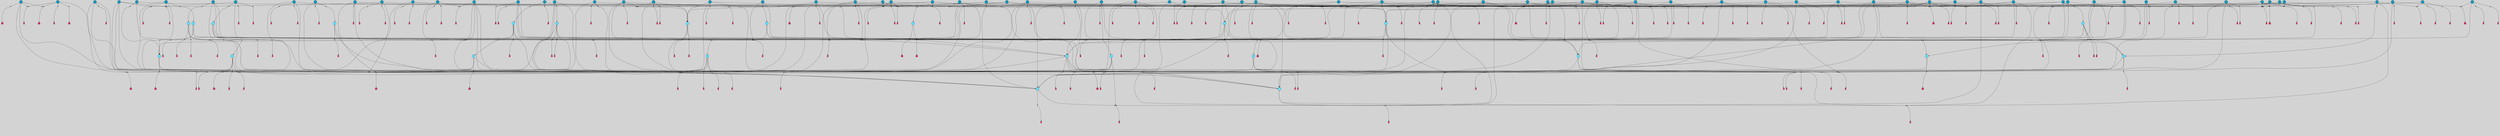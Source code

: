 // File exported with GEGELATI v1.3.1
// On the 2024-04-08 16:55:08
// With the File::TPGGraphDotExporter
digraph{
	graph[pad = "0.212, 0.055" bgcolor = lightgray]
	node[shape=circle style = filled label = ""]
		T3 [fillcolor="#66ddff"]
		T7 [fillcolor="#66ddff"]
		T9 [fillcolor="#66ddff"]
		T11 [fillcolor="#66ddff"]
		T24 [fillcolor="#66ddff"]
		T27 [fillcolor="#66ddff"]
		T54 [fillcolor="#66ddff"]
		T82 [fillcolor="#66ddff"]
		T90 [fillcolor="#66ddff"]
		T111 [fillcolor="#66ddff"]
		T129 [fillcolor="#66ddff"]
		T131 [fillcolor="#66ddff"]
		T149 [fillcolor="#66ddff"]
		T158 [fillcolor="#66ddff"]
		T175 [fillcolor="#66ddff"]
		T188 [fillcolor="#66ddff"]
		T194 [fillcolor="#1199bb"]
		T203 [fillcolor="#1199bb"]
		T237 [fillcolor="#1199bb"]
		T243 [fillcolor="#66ddff"]
		T246 [fillcolor="#1199bb"]
		T262 [fillcolor="#1199bb"]
		T270 [fillcolor="#1199bb"]
		T273 [fillcolor="#1199bb"]
		T282 [fillcolor="#1199bb"]
		T286 [fillcolor="#1199bb"]
		T288 [fillcolor="#1199bb"]
		T289 [fillcolor="#1199bb"]
		T293 [fillcolor="#1199bb"]
		T308 [fillcolor="#1199bb"]
		T310 [fillcolor="#66ddff"]
		T317 [fillcolor="#66ddff"]
		T318 [fillcolor="#1199bb"]
		T319 [fillcolor="#66ddff"]
		T320 [fillcolor="#1199bb"]
		T325 [fillcolor="#1199bb"]
		T328 [fillcolor="#1199bb"]
		T340 [fillcolor="#1199bb"]
		T345 [fillcolor="#1199bb"]
		T350 [fillcolor="#1199bb"]
		T356 [fillcolor="#1199bb"]
		T360 [fillcolor="#1199bb"]
		T363 [fillcolor="#1199bb"]
		T366 [fillcolor="#1199bb"]
		T369 [fillcolor="#1199bb"]
		T372 [fillcolor="#1199bb"]
		T374 [fillcolor="#1199bb"]
		T377 [fillcolor="#1199bb"]
		T386 [fillcolor="#66ddff"]
		T387 [fillcolor="#1199bb"]
		T390 [fillcolor="#1199bb"]
		T391 [fillcolor="#1199bb"]
		T393 [fillcolor="#1199bb"]
		T394 [fillcolor="#1199bb"]
		T396 [fillcolor="#1199bb"]
		T371 [fillcolor="#66ddff"]
		T397 [fillcolor="#1199bb"]
		T398 [fillcolor="#1199bb"]
		T402 [fillcolor="#1199bb"]
		T406 [fillcolor="#1199bb"]
		T407 [fillcolor="#66ddff"]
		T408 [fillcolor="#1199bb"]
		T409 [fillcolor="#1199bb"]
		T410 [fillcolor="#66ddff"]
		T411 [fillcolor="#1199bb"]
		T412 [fillcolor="#1199bb"]
		T413 [fillcolor="#1199bb"]
		T414 [fillcolor="#1199bb"]
		T415 [fillcolor="#1199bb"]
		T416 [fillcolor="#1199bb"]
		T417 [fillcolor="#1199bb"]
		T418 [fillcolor="#1199bb"]
		T419 [fillcolor="#1199bb"]
		T420 [fillcolor="#1199bb"]
		T421 [fillcolor="#1199bb"]
		T422 [fillcolor="#1199bb"]
		T423 [fillcolor="#1199bb"]
		T424 [fillcolor="#1199bb"]
		T425 [fillcolor="#1199bb"]
		T426 [fillcolor="#1199bb"]
		T427 [fillcolor="#1199bb"]
		T428 [fillcolor="#1199bb"]
		T429 [fillcolor="#1199bb"]
		T430 [fillcolor="#1199bb"]
		T361 [fillcolor="#1199bb"]
		T431 [fillcolor="#1199bb"]
		T432 [fillcolor="#1199bb"]
		T433 [fillcolor="#1199bb"]
		T434 [fillcolor="#1199bb"]
		T435 [fillcolor="#1199bb"]
		T436 [fillcolor="#1199bb"]
		T437 [fillcolor="#1199bb"]
		T438 [fillcolor="#1199bb"]
		T439 [fillcolor="#1199bb"]
		T440 [fillcolor="#1199bb"]
		T441 [fillcolor="#1199bb"]
		T442 [fillcolor="#1199bb"]
		T443 [fillcolor="#1199bb"]
		T444 [fillcolor="#1199bb"]
		T445 [fillcolor="#1199bb"]
		T446 [fillcolor="#1199bb"]
		P3040 [fillcolor="#cccccc" shape=point] //6|
		I3040 [shape=box style=invis label="6|1&2|6#1|7&#92;n10|7&2|0#1|5&#92;n9|4&0|1#2|2&#92;n8|6&0|0#1|0&#92;n"]
		P3040 -> I3040[style=invis]
		A2502 [fillcolor="#ff3366" shape=box margin=0.03 width=0 height=0 label="3"]
		T3 -> P3040 -> A2502
		P3041 [fillcolor="#cccccc" shape=point] //3|
		I3041 [shape=box style=invis label="7|6&2|4#0|2&#92;n10|3&2|7#1|4&#92;n11|6&0|4#0|1&#92;n7|1&0|0#2|6&#92;n7|6&0|3#2|6&#92;n4|0&2|6#0|1&#92;n4|4&2|5#0|2&#92;n4|6&0|4#2|7&#92;n10|0&2|3#1|5&#92;n2|6&0|5#0|2&#92;n1|0&2|3#0|7&#92;n1|6&2|0#0|5&#92;n6|2&0|1#0|7&#92;n9|2&0|3#2|7&#92;n5|3&0|6#0|6&#92;n1|7&2|5#2|3&#92;n8|1&2|7#0|6&#92;n1|0&2|5#2|1&#92;n7|1&2|2#2|5&#92;n7|4&2|6#0|3&#92;n"]
		P3041 -> I3041[style=invis]
		A2503 [fillcolor="#ff3366" shape=box margin=0.03 width=0 height=0 label="4"]
		T3 -> P3041 -> A2503
		P3042 [fillcolor="#cccccc" shape=point] //-3|
		I3042 [shape=box style=invis label="1|6&2|7#0|7&#92;n10|2&0|7#1|3&#92;n9|6&2|7#2|2&#92;n5|3&0|7#0|7&#92;n1|6&2|3#0|0&#92;n2|3&2|3#2|2&#92;n5|1&2|6#0|6&#92;n"]
		P3042 -> I3042[style=invis]
		A2504 [fillcolor="#ff3366" shape=box margin=0.03 width=0 height=0 label="7"]
		T7 -> P3042 -> A2504
		P3043 [fillcolor="#cccccc" shape=point] //5|
		I3043 [shape=box style=invis label="0|5&2|3#0|1&#92;n0|6&2|1#2|4&#92;n6|2&2|6#0|7&#92;n7|4&0|3#0|1&#92;n5|4&0|7#1|6&#92;n9|1&0|5#2|2&#92;n6|3&2|3#1|7&#92;n11|7&2|4#1|6&#92;n2|5&0|1#0|0&#92;n4|7&0|0#0|2&#92;n6|2&0|6#0|0&#92;n2|1&2|6#2|4&#92;n10|0&2|0#1|0&#92;n6|6&2|4#0|6&#92;n"]
		P3043 -> I3043[style=invis]
		A2505 [fillcolor="#ff3366" shape=box margin=0.03 width=0 height=0 label="8"]
		T7 -> P3043 -> A2505
		P3044 [fillcolor="#cccccc" shape=point] //-6|
		I3044 [shape=box style=invis label="11|1&0|7#2|0&#92;n10|4&0|1#1|0&#92;n4|3&2|4#2|1&#92;n0|5&2|0#0|0&#92;n6|1&0|0#0|3&#92;n8|2&2|0#0|4&#92;n11|4&2|0#1|6&#92;n7|0&2|6#2|3&#92;n5|3&2|6#2|0&#92;n2|0&2|0#0|4&#92;n"]
		P3044 -> I3044[style=invis]
		A2506 [fillcolor="#ff3366" shape=box margin=0.03 width=0 height=0 label="9"]
		T9 -> P3044 -> A2506
		P3045 [fillcolor="#cccccc" shape=point] //2|
		I3045 [shape=box style=invis label="6|3&2|7#1|4&#92;n8|6&0|0#2|5&#92;n2|1&0|2#0|3&#92;n8|7&0|6#0|4&#92;n2|1&2|0#0|1&#92;n0|0&2|2#2|3&#92;n6|6&0|7#2|1&#92;n6|1&0|7#2|6&#92;n5|4&2|7#0|4&#92;n0|3&0|4#2|0&#92;n11|0&2|0#2|5&#92;n4|5&2|5#2|4&#92;n5|7&0|6#0|4&#92;n9|7&2|5#0|3&#92;n5|4&2|1#0|3&#92;n5|3&0|1#1|7&#92;n0|4&0|3#2|5&#92;n"]
		P3045 -> I3045[style=invis]
		A2507 [fillcolor="#ff3366" shape=box margin=0.03 width=0 height=0 label="10"]
		T9 -> P3045 -> A2507
		P3046 [fillcolor="#cccccc" shape=point] //6|
		I3046 [shape=box style=invis label="3|0&2|7#2|2&#92;n3|2&0|4#2|5&#92;n5|1&0|2#1|0&#92;n8|7&0|1#2|0&#92;n8|5&0|3#0|6&#92;n0|2&0|2#2|3&#92;n1|5&2|5#0|5&#92;n5|6&0|6#0|7&#92;n6|7&0|0#2|6&#92;n1|2&2|3#0|0&#92;n7|7&2|3#0|4&#92;n0|7&2|7#0|6&#92;n1|0&2|2#2|7&#92;n4|4&0|1#0|0&#92;n"]
		P3046 -> I3046[style=invis]
		A2508 [fillcolor="#ff3366" shape=box margin=0.03 width=0 height=0 label="11"]
		T11 -> P3046 -> A2508
		P3047 [fillcolor="#cccccc" shape=point] //-4|
		I3047 [shape=box style=invis label="4|1&0|4#2|6&#92;n1|2&2|2#2|0&#92;n1|2&2|0#0|6&#92;n8|4&2|3#2|5&#92;n5|5&2|1#1|0&#92;n"]
		P3047 -> I3047[style=invis]
		A2509 [fillcolor="#ff3366" shape=box margin=0.03 width=0 height=0 label="12"]
		T11 -> P3047 -> A2509
		P3048 [fillcolor="#cccccc" shape=point] //1|
		I3048 [shape=box style=invis label="5|1&0|6#2|7&#92;n2|4&0|4#2|2&#92;n0|6&0|5#0|4&#92;n10|6&2|5#1|6&#92;n9|3&0|1#1|7&#92;n10|3&2|2#1|0&#92;n5|0&0|0#2|1&#92;n11|3&2|3#1|5&#92;n10|3&0|1#1|0&#92;n2|4&0|1#0|1&#92;n0|2&0|3#2|4&#92;n9|2&2|1#2|5&#92;n11|7&2|6#2|6&#92;n"]
		P3048 -> I3048[style=invis]
		T24 -> P3048 -> T7
		P3049 [fillcolor="#cccccc" shape=point] //5|
		I3049 [shape=box style=invis label="3|0&2|0#0|1&#92;n3|0&0|7#0|1&#92;n5|3&0|2#2|6&#92;n4|4&2|4#2|6&#92;n11|2&0|7#1|6&#92;n2|7&2|2#2|5&#92;n9|3&2|6#2|7&#92;n7|7&0|0#0|4&#92;n6|1&2|4#2|3&#92;n5|4&2|0#1|6&#92;n1|3&0|7#0|4&#92;n"]
		P3049 -> I3049[style=invis]
		A2510 [fillcolor="#ff3366" shape=box margin=0.03 width=0 height=0 label="7"]
		T24 -> P3049 -> A2510
		P3050 [fillcolor="#cccccc" shape=point] //-2|
		I3050 [shape=box style=invis label="4|1&0|4#0|3&#92;n4|2&0|5#2|0&#92;n5|5&2|6#0|5&#92;n1|4&0|1#0|2&#92;n6|3&2|7#1|5&#92;n0|4&2|0#0|3&#92;n8|5&2|5#1|2&#92;n10|7&2|7#1|1&#92;n3|4&0|0#2|1&#92;n3|6&2|5#2|5&#92;n8|3&0|1#0|7&#92;n10|0&2|7#1|3&#92;n4|1&2|4#0|1&#92;n9|3&2|0#0|4&#92;n3|6&2|0#0|4&#92;n1|2&0|6#2|1&#92;n4|0&2|1#2|2&#92;n"]
		P3050 -> I3050[style=invis]
		A2511 [fillcolor="#ff3366" shape=box margin=0.03 width=0 height=0 label="14"]
		T24 -> P3050 -> A2511
		P3051 [fillcolor="#cccccc" shape=point] //2|
		I3051 [shape=box style=invis label="9|1&2|3#0|1&#92;n5|2&2|0#2|4&#92;n3|6&2|5#2|7&#92;n7|0&2|5#0|4&#92;n1|2&0|3#0|5&#92;n7|3&2|7#0|0&#92;n"]
		P3051 -> I3051[style=invis]
		A2512 [fillcolor="#ff3366" shape=box margin=0.03 width=0 height=0 label="2"]
		T27 -> P3051 -> A2512
		P3052 [fillcolor="#cccccc" shape=point] //-6|
		I3052 [shape=box style=invis label="7|5&0|4#0|4&#92;n11|0&2|5#2|1&#92;n"]
		P3052 -> I3052[style=invis]
		A2513 [fillcolor="#ff3366" shape=box margin=0.03 width=0 height=0 label="3"]
		T27 -> P3052 -> A2513
		T27 -> P3041
		P3053 [fillcolor="#cccccc" shape=point] //0|
		I3053 [shape=box style=invis label="2|5&0|1#0|6&#92;n6|1&2|2#2|7&#92;n8|0&0|3#1|4&#92;n4|3&2|5#2|4&#92;n8|1&2|4#0|0&#92;n6|6&0|1#2|6&#92;n11|7&2|4#2|5&#92;n6|2&2|4#0|2&#92;n8|5&2|4#2|4&#92;n2|1&2|1#2|2&#92;n2|7&2|5#2|6&#92;n9|7&0|5#0|4&#92;n1|2&0|5#2|6&#92;n4|2&2|3#2|7&#92;n3|3&2|1#0|2&#92;n"]
		P3053 -> I3053[style=invis]
		A2514 [fillcolor="#ff3366" shape=box margin=0.03 width=0 height=0 label="5"]
		T27 -> P3053 -> A2514
		P3054 [fillcolor="#cccccc" shape=point] //0|
		I3054 [shape=box style=invis label="4|0&0|3#2|7&#92;n10|2&0|3#1|7&#92;n3|5&0|2#0|3&#92;n4|5&0|0#2|1&#92;n10|7&2|0#1|2&#92;n5|3&2|3#1|6&#92;n9|5&2|0#0|4&#92;n5|4&2|7#0|2&#92;n10|3&2|7#1|4&#92;n7|2&0|1#2|6&#92;n8|6&0|5#0|5&#92;n8|7&2|3#0|5&#92;n2|6&2|4#0|0&#92;n"]
		P3054 -> I3054[style=invis]
		A2515 [fillcolor="#ff3366" shape=box margin=0.03 width=0 height=0 label="5"]
		T27 -> P3054 -> A2515
		P3055 [fillcolor="#cccccc" shape=point] //8|
		I3055 [shape=box style=invis label="9|0&0|1#2|0&#92;n10|1&2|5#1|4&#92;n8|2&2|6#0|4&#92;n2|4&2|5#2|3&#92;n4|2&2|2#0|2&#92;n7|5&0|2#0|0&#92;n8|2&2|1#1|3&#92;n8|7&0|7#2|1&#92;n1|1&0|0#0|7&#92;n5|6&2|5#1|0&#92;n6|6&2|5#0|0&#92;n11|4&0|3#2|6&#92;n4|2&2|4#0|7&#92;n5|6&0|1#2|0&#92;n11|3&0|2#0|7&#92;n"]
		P3055 -> I3055[style=invis]
		A2516 [fillcolor="#ff3366" shape=box margin=0.03 width=0 height=0 label="6"]
		T54 -> P3055 -> A2516
		T54 -> P3049
		P3056 [fillcolor="#cccccc" shape=point] //-10|
		I3056 [shape=box style=invis label="3|6&0|0#0|4&#92;n4|1&2|4#0|1&#92;n5|1&0|1#0|4&#92;n5|5&2|6#0|5&#92;n6|5&0|6#0|3&#92;n11|1&2|0#0|1&#92;n0|7&2|0#0|3&#92;n1|2&0|6#0|1&#92;n8|0&0|4#2|0&#92;n0|4&0|7#2|7&#92;n7|0&2|7#1|3&#92;n3|1&0|5#2|5&#92;n5|1&0|4#0|3&#92;n2|2&0|2#0|0&#92;n8|3&0|1#0|7&#92;n3|0&0|3#0|5&#92;n7|2&0|5#2|0&#92;n6|3&2|7#1|5&#92;n4|7&2|7#2|1&#92;n"]
		P3056 -> I3056[style=invis]
		A2517 [fillcolor="#ff3366" shape=box margin=0.03 width=0 height=0 label="14"]
		T54 -> P3056 -> A2517
		T54 -> P3043
		P3057 [fillcolor="#cccccc" shape=point] //6|
		I3057 [shape=box style=invis label="7|0&2|5#1|2&#92;n10|6&2|1#1|3&#92;n7|5&0|2#0|7&#92;n10|7&0|1#1|5&#92;n4|6&2|5#0|5&#92;n4|4&0|7#2|7&#92;n"]
		P3057 -> I3057[style=invis]
		A2518 [fillcolor="#ff3366" shape=box margin=0.03 width=0 height=0 label="7"]
		T82 -> P3057 -> A2518
		P3058 [fillcolor="#cccccc" shape=point] //6|
		I3058 [shape=box style=invis label="0|5&2|3#0|1&#92;n0|6&2|1#2|4&#92;n9|1&0|5#2|2&#92;n7|4&0|3#0|1&#92;n5|4&0|7#1|6&#92;n2|5&0|1#0|0&#92;n6|3&2|3#1|7&#92;n11|7&2|4#1|6&#92;n6|2&2|6#0|1&#92;n4|7&0|0#0|2&#92;n6|2&0|6#0|0&#92;n9|1&2|6#2|4&#92;n10|0&2|0#1|0&#92;n6|6&2|4#0|6&#92;n"]
		P3058 -> I3058[style=invis]
		A2519 [fillcolor="#ff3366" shape=box margin=0.03 width=0 height=0 label="8"]
		T82 -> P3058 -> A2519
		T82 -> P3044
		P3059 [fillcolor="#cccccc" shape=point] //-2|
		I3059 [shape=box style=invis label="8|4&2|1#2|5&#92;n4|1&0|7#2|1&#92;n5|7&2|3#2|2&#92;n10|4&2|5#1|7&#92;n10|0&2|6#1|3&#92;n4|5&2|7#0|6&#92;n9|5&2|4#0|4&#92;n2|4&0|5#0|7&#92;n11|1&2|4#2|6&#92;n5|6&0|7#1|2&#92;n2|7&2|7#2|6&#92;n5|2&0|5#1|5&#92;n3|0&0|6#0|2&#92;n4|0&0|4#2|4&#92;n4|4&2|6#0|7&#92;n10|6&2|0#1|4&#92;n9|7&0|3#1|4&#92;n1|4&2|6#0|3&#92;n11|5&2|6#0|3&#92;n0|3&0|5#0|1&#92;n"]
		P3059 -> I3059[style=invis]
		A2520 [fillcolor="#ff3366" shape=box margin=0.03 width=0 height=0 label="13"]
		T90 -> P3059 -> A2520
		P3060 [fillcolor="#cccccc" shape=point] //4|
		I3060 [shape=box style=invis label="7|1&2|6#1|3&#92;n10|1&0|3#1|6&#92;n8|5&2|3#2|1&#92;n11|5&0|0#2|6&#92;n4|1&0|6#0|0&#92;n11|1&0|2#0|3&#92;n2|0&2|1#0|7&#92;n"]
		P3060 -> I3060[style=invis]
		A2521 [fillcolor="#ff3366" shape=box margin=0.03 width=0 height=0 label="2"]
		T90 -> P3060 -> A2521
		P3061 [fillcolor="#cccccc" shape=point] //7|
		I3061 [shape=box style=invis label="10|3&0|1#1|4&#92;n4|6&0|0#0|2&#92;n4|5&0|6#0|0&#92;n4|3&0|6#2|1&#92;n7|0&0|3#1|2&#92;n4|7&0|6#0|5&#92;n7|6&0|7#0|6&#92;n6|6&0|0#0|3&#92;n11|1&0|4#2|5&#92;n10|2&0|3#1|2&#92;n"]
		P3061 -> I3061[style=invis]
		A2522 [fillcolor="#ff3366" shape=box margin=0.03 width=0 height=0 label="4"]
		T90 -> P3061 -> A2522
		P3062 [fillcolor="#cccccc" shape=point] //-3|
		I3062 [shape=box style=invis label="8|1&2|3#0|5&#92;n0|6&0|5#0|5&#92;n3|7&2|1#0|6&#92;n3|5&0|1#0|0&#92;n9|5&2|0#0|4&#92;n3|5&0|2#0|3&#92;n10|6&2|4#1|0&#92;n9|4&2|7#2|6&#92;n1|7&2|5#2|2&#92;n"]
		P3062 -> I3062[style=invis]
		A2523 [fillcolor="#ff3366" shape=box margin=0.03 width=0 height=0 label="5"]
		T90 -> P3062 -> A2523
		P3063 [fillcolor="#cccccc" shape=point] //-7|
		I3063 [shape=box style=invis label="3|0&2|0#0|1&#92;n1|1&0|2#0|4&#92;n11|2&0|7#1|6&#92;n9|7&0|0#0|4&#92;n3|0&0|7#0|1&#92;n9|3&2|6#2|7&#92;n5|3&0|2#2|6&#92;n6|1&2|4#2|3&#92;n5|4&2|0#1|6&#92;n1|3&0|7#0|7&#92;n"]
		P3063 -> I3063[style=invis]
		A2524 [fillcolor="#ff3366" shape=box margin=0.03 width=0 height=0 label="7"]
		T90 -> P3063 -> A2524
		P3064 [fillcolor="#cccccc" shape=point] //-5|
		I3064 [shape=box style=invis label="0|0&2|3#0|2&#92;n10|5&0|6#1|3&#92;n7|3&0|6#2|3&#92;n3|4&0|6#0|6&#92;n10|5&0|2#1|1&#92;n5|0&0|1#0|3&#92;n6|6&2|5#1|5&#92;n7|4&0|2#1|7&#92;n5|7&0|1#2|5&#92;n1|5&0|0#0|3&#92;n7|5&2|1#2|6&#92;n9|0&0|2#0|0&#92;n4|0&2|4#0|0&#92;n4|6&0|0#2|3&#92;n3|1&0|6#2|5&#92;n7|7&2|1#2|3&#92;n9|4&2|2#0|6&#92;n"]
		P3064 -> I3064[style=invis]
		T111 -> P3064 -> T9
		P3065 [fillcolor="#cccccc" shape=point] //7|
		I3065 [shape=box style=invis label="7|4&2|1#2|0&#92;n4|1&2|4#2|3&#92;n5|0&2|0#2|2&#92;n6|1&2|4#2|6&#92;n"]
		P3065 -> I3065[style=invis]
		A2525 [fillcolor="#ff3366" shape=box margin=0.03 width=0 height=0 label="9"]
		T111 -> P3065 -> A2525
		P3066 [fillcolor="#cccccc" shape=point] //2|
		I3066 [shape=box style=invis label="3|0&2|0#0|1&#92;n11|2&0|7#1|6&#92;n8|7&2|4#0|5&#92;n5|3&0|2#2|6&#92;n4|4&2|4#2|6&#92;n3|0&0|7#0|1&#92;n2|7&2|2#2|5&#92;n9|3&2|6#2|7&#92;n7|7&0|0#0|4&#92;n6|1&2|4#1|3&#92;n5|4&2|0#1|6&#92;n1|3&0|7#0|4&#92;n"]
		P3066 -> I3066[style=invis]
		A2526 [fillcolor="#ff3366" shape=box margin=0.03 width=0 height=0 label="7"]
		T111 -> P3066 -> A2526
		T111 -> P3044
		T129 -> P3055
		T129 -> P3049
		P3067 [fillcolor="#cccccc" shape=point] //10|
		I3067 [shape=box style=invis label="4|5&2|7#2|1&#92;n1|7&2|3#0|6&#92;n3|5&2|2#0|3&#92;n10|3&0|7#1|4&#92;n7|1&0|4#2|6&#92;n10|2&0|3#1|7&#92;n9|5&2|0#0|4&#92;n4|0&0|3#2|7&#92;n11|4&2|6#1|2&#92;n5|4&2|7#0|2&#92;n2|6&2|4#0|0&#92;n6|5&0|7#2|1&#92;n5|3&2|3#1|6&#92;n10|7&2|0#1|2&#92;n"]
		P3067 -> I3067[style=invis]
		A2527 [fillcolor="#ff3366" shape=box margin=0.03 width=0 height=0 label="5"]
		T129 -> P3067 -> A2527
		P3068 [fillcolor="#cccccc" shape=point] //5|
		I3068 [shape=box style=invis label="9|4&2|3#1|3&#92;n0|4&2|4#0|5&#92;n6|1&2|6#2|5&#92;n4|0&0|5#2|0&#92;n"]
		P3068 -> I3068[style=invis]
		A2528 [fillcolor="#ff3366" shape=box margin=0.03 width=0 height=0 label="7"]
		T129 -> P3068 -> A2528
		P3069 [fillcolor="#cccccc" shape=point] //6|
		I3069 [shape=box style=invis label="9|4&2|7#0|6&#92;n8|4&0|1#1|0&#92;n1|3&0|0#2|1&#92;n2|4&0|6#2|2&#92;n5|1&2|5#0|7&#92;n3|0&0|3#2|6&#92;n2|2&2|6#0|2&#92;n8|4&0|4#2|2&#92;n5|1&2|4#0|3&#92;n9|4&0|6#0|6&#92;n5|0&2|2#1|5&#92;n11|7&0|0#1|1&#92;n0|4&0|3#0|3&#92;n7|7&2|4#2|5&#92;n1|5&0|1#2|1&#92;n"]
		P3069 -> I3069[style=invis]
		A2529 [fillcolor="#ff3366" shape=box margin=0.03 width=0 height=0 label="1"]
		T129 -> P3069 -> A2529
		P3070 [fillcolor="#cccccc" shape=point] //6|
		I3070 [shape=box style=invis label="10|4&2|6#1|2&#92;n8|4&0|1#1|0&#92;n0|4&2|6#0|0&#92;n8|4&2|5#2|1&#92;n7|5&2|5#1|0&#92;n3|6&0|6#2|2&#92;n1|7&0|7#0|5&#92;n2|0&0|7#2|4&#92;n2|6&2|2#0|0&#92;n0|7&2|7#0|7&#92;n11|6&0|4#2|2&#92;n5|5&0|0#0|1&#92;n10|1&0|0#1|0&#92;n7|3&0|1#2|5&#92;n9|2&2|7#1|5&#92;n9|4&2|6#2|7&#92;n1|6&2|4#2|2&#92;n3|3&2|2#0|7&#92;n1|6&2|0#0|0&#92;n6|4&2|6#1|0&#92;n"]
		P3070 -> I3070[style=invis]
		A2530 [fillcolor="#ff3366" shape=box margin=0.03 width=0 height=0 label="1"]
		T131 -> P3070 -> A2530
		P3071 [fillcolor="#cccccc" shape=point] //9|
		I3071 [shape=box style=invis label="11|0&2|0#1|1&#92;n3|6&0|6#0|0&#92;n1|4&0|0#2|4&#92;n7|5&2|2#1|3&#92;n11|7&2|6#1|7&#92;n5|2&0|6#1|5&#92;n9|5&0|6#0|3&#92;n2|2&2|7#0|5&#92;n9|3&2|2#2|0&#92;n11|0&2|7#0|1&#92;n1|1&2|0#0|1&#92;n6|6&0|6#1|2&#92;n9|7&0|1#0|3&#92;n2|0&2|4#2|5&#92;n2|4&2|2#0|0&#92;n6|1&2|1#1|7&#92;n10|7&2|5#1|6&#92;n11|5&2|7#2|4&#92;n"]
		P3071 -> I3071[style=invis]
		A2531 [fillcolor="#ff3366" shape=box margin=0.03 width=0 height=0 label="1"]
		T131 -> P3071 -> A2531
		T131 -> P3052
		P3072 [fillcolor="#cccccc" shape=point] //5|
		I3072 [shape=box style=invis label="3|0&0|0#0|1&#92;n5|6&0|4#0|3&#92;n4|4&2|4#2|6&#92;n11|2&0|7#1|6&#92;n2|7&2|2#2|5&#92;n9|3&2|6#2|7&#92;n7|7&0|0#0|4&#92;n6|1&2|4#2|3&#92;n5|4&2|0#1|6&#92;n5|3&0|2#2|6&#92;n1|3&0|7#0|4&#92;n"]
		P3072 -> I3072[style=invis]
		A2532 [fillcolor="#ff3366" shape=box margin=0.03 width=0 height=0 label="7"]
		T131 -> P3072 -> A2532
		T131 -> P3068
		P3073 [fillcolor="#cccccc" shape=point] //-3|
		I3073 [shape=box style=invis label="2|6&0|0#0|7&#92;n9|6&2|0#0|6&#92;n3|0&0|5#0|1&#92;n5|5&0|4#0|3&#92;n6|1&2|4#2|3&#92;n2|7&2|2#2|5&#92;n5|3&0|2#2|6&#92;n7|7&0|0#0|4&#92;n5|4&2|0#1|6&#92;n9|3&2|6#2|7&#92;n1|3&0|7#0|4&#92;n"]
		P3073 -> I3073[style=invis]
		A2533 [fillcolor="#ff3366" shape=box margin=0.03 width=0 height=0 label="7"]
		T149 -> P3073 -> A2533
		P3074 [fillcolor="#cccccc" shape=point] //4|
		I3074 [shape=box style=invis label="6|0&0|7#1|0&#92;n8|6&2|6#2|7&#92;n"]
		P3074 -> I3074[style=invis]
		A2534 [fillcolor="#ff3366" shape=box margin=0.03 width=0 height=0 label="3"]
		T149 -> P3074 -> A2534
		P3075 [fillcolor="#cccccc" shape=point] //0|
		I3075 [shape=box style=invis label="2|5&0|1#0|6&#92;n6|1&2|2#2|7&#92;n8|0&0|3#1|4&#92;n11|7&2|4#2|5&#92;n8|1&2|4#0|0&#92;n6|6&0|1#2|6&#92;n7|0&2|4#1|0&#92;n4|1&2|5#2|4&#92;n6|2&2|4#0|2&#92;n8|5&2|4#2|4&#92;n2|1&2|1#2|2&#92;n2|7&2|5#2|6&#92;n9|7&0|5#0|4&#92;n1|2&0|5#2|6&#92;n4|2&2|3#2|7&#92;n3|3&2|1#0|2&#92;n"]
		P3075 -> I3075[style=invis]
		A2535 [fillcolor="#ff3366" shape=box margin=0.03 width=0 height=0 label="5"]
		T149 -> P3075 -> A2535
		P3076 [fillcolor="#cccccc" shape=point] //-8|
		I3076 [shape=box style=invis label="7|5&0|4#2|4&#92;n"]
		P3076 -> I3076[style=invis]
		A2536 [fillcolor="#ff3366" shape=box margin=0.03 width=0 height=0 label="3"]
		T149 -> P3076 -> A2536
		P3077 [fillcolor="#cccccc" shape=point] //7|
		I3077 [shape=box style=invis label="1|6&2|7#0|7&#92;n9|6&2|7#2|2&#92;n10|2&0|7#1|0&#92;n1|6&2|3#0|0&#92;n5|0&2|2#1|1&#92;n2|3&2|3#2|2&#92;n5|1&2|6#0|6&#92;n"]
		P3077 -> I3077[style=invis]
		T149 -> P3077 -> T90
		P3078 [fillcolor="#cccccc" shape=point] //7|
		I3078 [shape=box style=invis label="7|0&2|1#2|0&#92;n9|7&2|1#1|7&#92;n8|2&0|1#1|0&#92;n6|6&0|2#1|1&#92;n2|2&0|5#0|0&#92;n5|7&0|0#2|1&#92;n5|1&2|5#1|5&#92;n4|7&2|4#2|3&#92;n10|5&2|2#1|5&#92;n1|3&2|2#2|0&#92;n10|2&2|6#1|5&#92;n"]
		P3078 -> I3078[style=invis]
		A2537 [fillcolor="#ff3366" shape=box margin=0.03 width=0 height=0 label="1"]
		T158 -> P3078 -> A2537
		P3079 [fillcolor="#cccccc" shape=point] //7|
		I3079 [shape=box style=invis label="7|4&2|7#0|4&#92;n4|6&0|1#2|5&#92;n2|1&2|3#0|0&#92;n4|3&2|0#0|1&#92;n0|0&2|7#2|7&#92;n7|7&0|5#2|3&#92;n5|0&2|1#2|2&#92;n10|0&0|4#1|2&#92;n4|4&0|7#0|0&#92;n6|7&0|2#0|1&#92;n1|4&2|5#0|4&#92;n"]
		P3079 -> I3079[style=invis]
		A2538 [fillcolor="#ff3366" shape=box margin=0.03 width=0 height=0 label="0"]
		T158 -> P3079 -> A2538
		P3080 [fillcolor="#cccccc" shape=point] //5|
		I3080 [shape=box style=invis label="0|5&2|3#0|1&#92;n0|6&2|1#2|4&#92;n6|2&2|6#0|7&#92;n9|0&2|7#1|1&#92;n7|4&0|3#0|1&#92;n11|7&2|4#1|6&#92;n9|1&0|5#2|2&#92;n5|4&0|7#1|6&#92;n2|5&0|1#0|0&#92;n4|7&0|0#0|2&#92;n6|2&0|6#0|0&#92;n2|1&2|6#2|4&#92;n10|0&0|0#1|0&#92;n6|6&2|4#0|6&#92;n"]
		P3080 -> I3080[style=invis]
		T158 -> P3080 -> T129
		P3081 [fillcolor="#cccccc" shape=point] //3|
		I3081 [shape=box style=invis label="4|7&0|7#2|7&#92;n11|5&2|6#0|2&#92;n5|5&2|6#2|0&#92;n3|2&0|6#0|3&#92;n10|2&2|5#1|5&#92;n9|4&2|3#1|5&#92;n2|5&2|7#2|4&#92;n11|3&2|5#1|0&#92;n7|0&0|7#2|1&#92;n1|2&0|5#0|1&#92;n"]
		P3081 -> I3081[style=invis]
		A2539 [fillcolor="#ff3366" shape=box margin=0.03 width=0 height=0 label="5"]
		T175 -> P3081 -> A2539
		P3082 [fillcolor="#cccccc" shape=point] //2|
		I3082 [shape=box style=invis label="7|1&0|6#0|1&#92;n5|2&2|5#1|6&#92;n10|1&2|1#1|1&#92;n4|7&0|4#2|2&#92;n11|7&0|4#2|7&#92;n5|0&0|5#1|7&#92;n8|2&0|5#2|4&#92;n10|0&2|6#1|6&#92;n5|1&0|1#2|3&#92;n1|6&2|0#0|1&#92;n9|6&2|2#1|4&#92;n3|4&2|3#0|0&#92;n10|1&0|1#1|0&#92;n2|2&0|1#2|1&#92;n3|1&2|7#0|3&#92;n"]
		P3082 -> I3082[style=invis]
		A2540 [fillcolor="#ff3366" shape=box margin=0.03 width=0 height=0 label="10"]
		T175 -> P3082 -> A2540
		P3083 [fillcolor="#cccccc" shape=point] //-1|
		I3083 [shape=box style=invis label="1|7&2|1#0|6&#92;n8|1&2|3#0|5&#92;n10|6&2|7#1|0&#92;n1|7&2|5#0|2&#92;n0|3&0|3#2|2&#92;n3|5&0|1#0|0&#92;n3|5&0|2#0|3&#92;n1|5&2|0#0|4&#92;n5|7&2|2#2|5&#92;n4|0&2|3#0|3&#92;n"]
		P3083 -> I3083[style=invis]
		T175 -> P3083 -> T3
		P3084 [fillcolor="#cccccc" shape=point] //-3|
		I3084 [shape=box style=invis label="6|3&2|4#1|4&#92;n5|3&0|1#1|7&#92;n2|1&0|2#2|3&#92;n8|7&0|6#0|4&#92;n2|1&2|0#0|1&#92;n0|0&2|2#2|3&#92;n6|1&0|7#2|6&#92;n5|7&0|2#0|4&#92;n0|3&0|4#2|0&#92;n11|0&2|0#2|5&#92;n6|0&2|0#1|4&#92;n8|6&0|2#2|5&#92;n5|4&2|1#0|3&#92;n9|7&2|5#0|3&#92;n5|4&2|7#0|4&#92;n"]
		P3084 -> I3084[style=invis]
		A2541 [fillcolor="#ff3366" shape=box margin=0.03 width=0 height=0 label="10"]
		T175 -> P3084 -> A2541
		P3085 [fillcolor="#cccccc" shape=point] //4|
		I3085 [shape=box style=invis label="7|1&0|6#0|1&#92;n5|2&2|5#1|6&#92;n10|1&2|1#1|1&#92;n9|6&2|2#1|4&#92;n4|7&0|4#2|2&#92;n9|6&0|4#1|1&#92;n10|0&2|6#1|6&#92;n5|1&0|1#2|3&#92;n1|6&2|0#0|1&#92;n8|2&0|5#2|4&#92;n3|4&2|3#0|0&#92;n10|1&0|5#1|0&#92;n2|2&0|1#2|1&#92;n3|1&2|7#0|3&#92;n"]
		P3085 -> I3085[style=invis]
		A2542 [fillcolor="#ff3366" shape=box margin=0.03 width=0 height=0 label="10"]
		T175 -> P3085 -> A2542
		P3086 [fillcolor="#cccccc" shape=point] //-9|
		I3086 [shape=box style=invis label="10|7&2|3#1|3&#92;n6|1&2|4#2|3&#92;n2|0&2|0#2|7&#92;n5|4&2|5#1|3&#92;n2|2&2|1#0|3&#92;n9|0&2|0#0|3&#92;n"]
		P3086 -> I3086[style=invis]
		A2543 [fillcolor="#ff3366" shape=box margin=0.03 width=0 height=0 label="2"]
		T188 -> P3086 -> A2543
		T188 -> P3084
		P3087 [fillcolor="#cccccc" shape=point] //0|
		I3087 [shape=box style=invis label="2|6&2|4#2|0&#92;n3|7&0|2#0|3&#92;n10|3&0|3#1|7&#92;n4|5&0|0#2|1&#92;n10|7&2|0#1|2&#92;n5|3&2|3#1|6&#92;n8|6&0|5#0|5&#92;n4|5&0|5#2|6&#92;n5|4&2|7#0|2&#92;n10|3&2|7#1|4&#92;n9|5&2|0#0|4&#92;n8|7&2|3#0|5&#92;n4|0&0|3#2|7&#92;n"]
		P3087 -> I3087[style=invis]
		A2544 [fillcolor="#ff3366" shape=box margin=0.03 width=0 height=0 label="5"]
		T188 -> P3087 -> A2544
		P3088 [fillcolor="#cccccc" shape=point] //6|
		I3088 [shape=box style=invis label="9|0&2|1#2|0&#92;n5|6&0|1#2|0&#92;n3|2&0|0#0|3&#92;n8|2&2|6#0|1&#92;n2|4&2|5#2|3&#92;n10|1&2|5#1|4&#92;n7|5&0|2#0|0&#92;n8|2&2|1#1|3&#92;n8|7&0|7#2|1&#92;n1|1&0|0#0|7&#92;n6|3&2|5#0|5&#92;n11|3&0|2#0|7&#92;n11|4&0|3#2|6&#92;n4|2&2|4#0|7&#92;n4|2&2|2#0|2&#92;n5|6&2|5#1|0&#92;n"]
		P3088 -> I3088[style=invis]
		T188 -> P3088 -> T131
		P3089 [fillcolor="#cccccc" shape=point] //5|
		I3089 [shape=box style=invis label="3|0&2|0#2|1&#92;n3|0&0|7#0|1&#92;n5|3&0|2#2|6&#92;n4|4&2|4#2|6&#92;n5|4&2|0#1|6&#92;n2|7&2|2#2|5&#92;n1|3&0|7#0|4&#92;n11|6&2|2#0|7&#92;n7|7&0|0#0|4&#92;n6|1&2|4#2|3&#92;n11|0&0|7#1|6&#92;n9|3&2|6#2|7&#92;n"]
		P3089 -> I3089[style=invis]
		A2545 [fillcolor="#ff3366" shape=box margin=0.03 width=0 height=0 label="7"]
		T194 -> P3089 -> A2545
		P3090 [fillcolor="#cccccc" shape=point] //4|
		I3090 [shape=box style=invis label="7|1&0|6#0|1&#92;n6|7&2|7#1|7&#92;n10|1&2|1#1|1&#92;n9|6&2|2#1|4&#92;n4|7&0|4#2|2&#92;n9|6&0|5#1|1&#92;n10|0&2|6#1|6&#92;n5|1&0|1#2|3&#92;n10|1&0|5#1|0&#92;n3|4&2|3#0|0&#92;n8|2&0|5#2|4&#92;n1|6&2|0#0|0&#92;n2|3&0|1#2|6&#92;n5|2&2|2#1|6&#92;n2|2&0|1#2|1&#92;n3|1&2|7#0|3&#92;n6|7&2|3#0|4&#92;n"]
		P3090 -> I3090[style=invis]
		A2546 [fillcolor="#ff3366" shape=box margin=0.03 width=0 height=0 label="10"]
		T194 -> P3090 -> A2546
		P3091 [fillcolor="#cccccc" shape=point] //-4|
		I3091 [shape=box style=invis label="0|4&0|0#2|7&#92;n8|5&2|4#2|4&#92;n4|3&2|5#2|4&#92;n11|7&2|2#2|5&#92;n6|5&2|2#2|7&#92;n3|2&0|7#0|7&#92;n3|3&2|1#0|3&#92;n2|6&0|3#2|5&#92;n0|1&2|6#2|2&#92;n8|2&0|0#1|6&#92;n0|7&0|5#0|4&#92;n9|5&0|3#2|7&#92;n2|7&2|5#2|6&#92;n9|0&2|0#0|1&#92;n1|2&2|4#0|2&#92;n"]
		P3091 -> I3091[style=invis]
		T194 -> P3091 -> T27
		T194 -> P3079
		P3092 [fillcolor="#cccccc" shape=point] //2|
		I3092 [shape=box style=invis label="4|1&0|4#2|6&#92;n5|5&2|1#1|0&#92;n1|0&2|0#0|6&#92;n8|4&2|3#2|5&#92;n"]
		P3092 -> I3092[style=invis]
		T203 -> P3092 -> T11
		T203 -> P3089
		P3093 [fillcolor="#cccccc" shape=point] //-4|
		I3093 [shape=box style=invis label="7|5&2|5#1|5&#92;n9|6&2|3#0|3&#92;n10|6&2|1#1|0&#92;n8|0&0|5#1|3&#92;n6|6&2|5#0|7&#92;n7|5&2|2#0|7&#92;n"]
		P3093 -> I3093[style=invis]
		A2547 [fillcolor="#ff3366" shape=box margin=0.03 width=0 height=0 label="7"]
		T203 -> P3093 -> A2547
		T203 -> P3040
		T237 -> P3053
		P3094 [fillcolor="#cccccc" shape=point] //-10|
		I3094 [shape=box style=invis label="8|2&2|7#1|7&#92;n9|2&2|5#0|4&#92;n10|7&0|7#1|6&#92;n9|7&2|6#0|3&#92;n4|4&2|1#0|1&#92;n5|6&2|0#1|4&#92;n0|0&2|0#0|5&#92;n4|5&0|1#0|2&#92;n6|1&0|7#0|6&#92;n"]
		P3094 -> I3094[style=invis]
		A2548 [fillcolor="#ff3366" shape=box margin=0.03 width=0 height=0 label="0"]
		T237 -> P3094 -> A2548
		P3095 [fillcolor="#cccccc" shape=point] //7|
		I3095 [shape=box style=invis label="3|3&2|7#0|4&#92;n4|3&2|6#0|3&#92;n8|4&0|6#1|2&#92;n5|6&2|3#0|4&#92;n0|7&2|1#0|5&#92;n8|7&2|2#2|5&#92;n9|1&0|0#1|0&#92;n10|1&2|1#1|4&#92;n10|5&0|6#1|7&#92;n5|2&2|3#0|4&#92;n2|0&2|6#2|7&#92;n1|7&0|1#0|7&#92;n"]
		P3095 -> I3095[style=invis]
		A2549 [fillcolor="#ff3366" shape=box margin=0.03 width=0 height=0 label="2"]
		T237 -> P3095 -> A2549
		P3096 [fillcolor="#cccccc" shape=point] //1|
		I3096 [shape=box style=invis label="2|2&2|3#0|2&#92;n2|2&0|5#2|5&#92;n8|4&0|1#1|0&#92;n9|7&0|6#0|3&#92;n5|1&2|2#0|7&#92;n10|7&0|7#1|3&#92;n7|7&2|4#2|5&#92;n5|5&0|2#2|1&#92;n2|6&2|2#0|0&#92;n9|3&2|2#2|0&#92;n0|6&0|6#2|2&#92;n7|7&0|1#2|3&#92;n3|6&0|1#0|5&#92;n1|5&0|1#2|7&#92;n"]
		P3096 -> I3096[style=invis]
		A2550 [fillcolor="#ff3366" shape=box margin=0.03 width=0 height=0 label="1"]
		T243 -> P3096 -> A2550
		P3097 [fillcolor="#cccccc" shape=point] //1|
		I3097 [shape=box style=invis label="5|4&0|7#1|6&#92;n2|1&2|6#2|4&#92;n0|6&2|1#2|4&#92;n2|5&0|1#0|0&#92;n6|3&2|3#1|7&#92;n11|7&2|7#0|3&#92;n0|5&2|3#0|7&#92;n7|5&2|3#1|1&#92;n4|7&0|0#0|2&#92;n6|2&0|6#0|0&#92;n11|7&2|4#1|6&#92;n5|4&0|7#1|4&#92;n10|0&2|2#1|0&#92;n9|6&2|4#0|6&#92;n"]
		P3097 -> I3097[style=invis]
		A2551 [fillcolor="#ff3366" shape=box margin=0.03 width=0 height=0 label="8"]
		T243 -> P3097 -> A2551
		P3098 [fillcolor="#cccccc" shape=point] //-3|
		I3098 [shape=box style=invis label="3|7&0|0#0|2&#92;n11|5&0|1#1|1&#92;n4|1&0|6#2|6&#92;n4|0&0|1#0|5&#92;n"]
		P3098 -> I3098[style=invis]
		T243 -> P3098 -> T24
		P3099 [fillcolor="#cccccc" shape=point] //-1|
		I3099 [shape=box style=invis label="11|7&0|1#0|6&#92;n3|4&0|1#0|3&#92;n0|4&0|2#2|2&#92;n0|6&2|5#0|5&#92;n1|5&0|5#0|6&#92;n4|4&0|1#0|5&#92;n1|0&0|0#2|6&#92;n6|4&2|2#0|2&#92;n1|7&2|5#2|2&#92;n0|3&2|2#2|6&#92;n"]
		P3099 -> I3099[style=invis]
		A2552 [fillcolor="#ff3366" shape=box margin=0.03 width=0 height=0 label="5"]
		T243 -> P3099 -> A2552
		P3100 [fillcolor="#cccccc" shape=point] //-2|
		I3100 [shape=box style=invis label="5|7&0|3#2|3&#92;n5|6&0|3#1|6&#92;n7|3&2|3#1|1&#92;n10|0&2|6#1|4&#92;n0|6&2|1#2|5&#92;n9|7&2|3#0|3&#92;n3|1&0|1#0|6&#92;n3|5&0|5#2|2&#92;n0|1&2|4#0|6&#92;n"]
		P3100 -> I3100[style=invis]
		A2553 [fillcolor="#ff3366" shape=box margin=0.03 width=0 height=0 label="2"]
		T243 -> P3100 -> A2553
		T246 -> P3086
		T246 -> P3087
		P3101 [fillcolor="#cccccc" shape=point] //3|
		I3101 [shape=box style=invis label="5|3&0|4#0|2&#92;n8|1&2|0#0|2&#92;n3|4&0|2#0|7&#92;n0|6&2|5#2|2&#92;n4|1&0|2#2|2&#92;n7|6&0|1#0|0&#92;n1|0&0|6#2|6&#92;n8|7&2|1#0|3&#92;n"]
		P3101 -> I3101[style=invis]
		A2554 [fillcolor="#ff3366" shape=box margin=0.03 width=0 height=0 label="7"]
		T246 -> P3101 -> A2554
		P3102 [fillcolor="#cccccc" shape=point] //-3|
		I3102 [shape=box style=invis label="2|7&0|4#0|3&#92;n2|0&2|4#2|2&#92;n10|1&0|4#1|7&#92;n1|7&0|5#2|0&#92;n3|3&2|7#2|0&#92;n7|2&0|2#0|4&#92;n7|6&0|4#0|5&#92;n10|3&2|2#1|0&#92;n11|1&2|5#2|2&#92;n8|3&2|0#0|3&#92;n9|6&2|0#2|4&#92;n8|6&0|0#0|2&#92;n"]
		P3102 -> I3102[style=invis]
		T246 -> P3102 -> T54
		P3103 [fillcolor="#cccccc" shape=point] //6|
		I3103 [shape=box style=invis label="4|3&0|6#0|3&#92;n5|7&2|3#2|2&#92;n5|6&0|7#1|2&#92;n1|4&2|6#0|3&#92;n11|1&0|4#2|6&#92;n9|5&2|4#1|4&#92;n2|4&0|5#0|7&#92;n10|0&0|6#1|3&#92;n3|1&0|6#0|2&#92;n2|7&2|7#2|6&#92;n5|2&0|5#1|5&#92;n10|4&2|5#1|7&#92;n4|0&0|4#2|4&#92;n8|4&2|1#2|5&#92;n10|6&2|0#1|4&#92;n4|5&2|7#0|6&#92;n11|5&2|6#2|3&#92;n0|3&0|5#0|1&#92;n"]
		P3103 -> I3103[style=invis]
		A2555 [fillcolor="#ff3366" shape=box margin=0.03 width=0 height=0 label="13"]
		T262 -> P3103 -> A2555
		P3104 [fillcolor="#cccccc" shape=point] //-9|
		I3104 [shape=box style=invis label="2|0&2|0#2|1&#92;n4|4&2|4#2|6&#92;n9|1&0|3#1|7&#92;n5|3&0|2#2|6&#92;n2|7&2|2#2|5&#92;n5|4&2|0#1|6&#92;n3|0&0|7#0|1&#92;n1|3&0|7#0|4&#92;n11|6&2|2#0|7&#92;n7|7&0|0#0|4&#92;n11|0&0|7#1|6&#92;n9|3&2|6#2|7&#92;n"]
		P3104 -> I3104[style=invis]
		A2556 [fillcolor="#ff3366" shape=box margin=0.03 width=0 height=0 label="7"]
		T262 -> P3104 -> A2556
		T262 -> P3076
		P3105 [fillcolor="#cccccc" shape=point] //5|
		I3105 [shape=box style=invis label="6|0&2|7#2|7&#92;n3|6&2|6#2|6&#92;n6|3&0|5#1|2&#92;n"]
		P3105 -> I3105[style=invis]
		A2557 [fillcolor="#ff3366" shape=box margin=0.03 width=0 height=0 label="3"]
		T262 -> P3105 -> A2557
		T262 -> P3041
		P3106 [fillcolor="#cccccc" shape=point] //2|
		I3106 [shape=box style=invis label="0|0&2|1#2|0&#92;n10|2&2|6#1|5&#92;n10|5&2|2#1|5&#92;n4|7&2|4#2|3&#92;n5|7&0|0#2|1&#92;n5|1&2|5#1|5&#92;n9|7&0|7#1|0&#92;n9|7&2|1#1|7&#92;n4|6&2|6#0|1&#92;n6|6&0|2#0|1&#92;n1|3&2|2#2|5&#92;n2|2&0|5#0|0&#92;n"]
		P3106 -> I3106[style=invis]
		T270 -> P3106 -> T188
		T270 -> P3080
		T270 -> P3074
		P3107 [fillcolor="#cccccc" shape=point] //5|
		I3107 [shape=box style=invis label="6|0&0|2#1|3&#92;n4|2&2|4#2|7&#92;n11|4&0|6#1|0&#92;n"]
		P3107 -> I3107[style=invis]
		A2558 [fillcolor="#ff3366" shape=box margin=0.03 width=0 height=0 label="3"]
		T270 -> P3107 -> A2558
		P3108 [fillcolor="#cccccc" shape=point] //-2|
		I3108 [shape=box style=invis label="11|7&2|0#1|7&#92;n4|3&0|1#2|5&#92;n0|4&2|4#2|7&#92;n1|6&0|0#0|4&#92;n4|0&0|0#0|5&#92;n0|6&2|3#2|0&#92;n9|6&2|5#1|3&#92;n0|7&2|1#2|5&#92;n4|4&0|5#0|1&#92;n10|4&0|0#1|0&#92;n"]
		P3108 -> I3108[style=invis]
		A2559 [fillcolor="#ff3366" shape=box margin=0.03 width=0 height=0 label="12"]
		T273 -> P3108 -> A2559
		T273 -> P3083
		T273 -> P3084
		P3109 [fillcolor="#cccccc" shape=point] //-1|
		I3109 [shape=box style=invis label="11|7&0|1#0|6&#92;n11|0&0|1#2|5&#92;n0|4&0|2#2|2&#92;n0|6&2|5#0|5&#92;n3|4&0|1#0|3&#92;n1|5&0|5#0|6&#92;n4|4&0|1#0|5&#92;n1|0&0|0#2|6&#92;n6|4&2|2#0|2&#92;n0|3&2|2#2|6&#92;n"]
		P3109 -> I3109[style=invis]
		A2560 [fillcolor="#ff3366" shape=box margin=0.03 width=0 height=0 label="5"]
		T273 -> P3109 -> A2560
		P3110 [fillcolor="#cccccc" shape=point] //-8|
		I3110 [shape=box style=invis label="0|4&0|3#2|5&#92;n2|1&0|2#2|3&#92;n8|7&0|6#0|4&#92;n0|4&2|4#0|1&#92;n9|4&2|5#0|3&#92;n0|0&2|7#2|3&#92;n4|5&2|5#2|4&#92;n5|7&0|6#0|4&#92;n5|4&2|7#0|4&#92;n0|3&0|4#2|0&#92;n6|3&2|2#1|4&#92;n11|7&2|0#2|5&#92;n6|1&0|7#2|5&#92;n5|3&0|1#1|7&#92;n2|0&2|0#0|1&#92;n6|6&0|7#2|1&#92;n"]
		P3110 -> I3110[style=invis]
		A2561 [fillcolor="#ff3366" shape=box margin=0.03 width=0 height=0 label="10"]
		T273 -> P3110 -> A2561
		P3111 [fillcolor="#cccccc" shape=point] //2|
		I3111 [shape=box style=invis label="6|1&2|4#2|3&#92;n9|0&2|0#0|3&#92;n0|7&0|4#2|2&#92;n9|7&2|5#1|3&#92;n2|0&0|0#2|7&#92;n2|2&2|1#0|7&#92;n5|3&0|7#1|4&#92;n"]
		P3111 -> I3111[style=invis]
		A2562 [fillcolor="#ff3366" shape=box margin=0.03 width=0 height=0 label="2"]
		T282 -> P3111 -> A2562
		T282 -> P3087
		P3112 [fillcolor="#cccccc" shape=point] //-9|
		I3112 [shape=box style=invis label="4|7&2|6#0|5&#92;n11|3&0|2#2|6&#92;n10|2&2|4#1|6&#92;n3|0&2|6#2|7&#92;n4|3&0|5#0|7&#92;n2|3&0|7#0|7&#92;n10|6&0|7#1|5&#92;n10|1&2|2#1|1&#92;n1|7&0|3#2|6&#92;n"]
		P3112 -> I3112[style=invis]
		A2563 [fillcolor="#ff3366" shape=box margin=0.03 width=0 height=0 label="4"]
		T282 -> P3112 -> A2563
		P3113 [fillcolor="#cccccc" shape=point] //-4|
		I3113 [shape=box style=invis label="2|5&2|1#0|7&#92;n8|0&2|3#2|1&#92;n4|1&0|6#0|0&#92;n3|0&2|4#2|5&#92;n"]
		P3113 -> I3113[style=invis]
		A2564 [fillcolor="#ff3366" shape=box margin=0.03 width=0 height=0 label="2"]
		T282 -> P3113 -> A2564
		P3114 [fillcolor="#cccccc" shape=point] //9|
		I3114 [shape=box style=invis label="9|0&2|4#1|2&#92;n10|3&0|5#1|7&#92;n"]
		P3114 -> I3114[style=invis]
		A2565 [fillcolor="#ff3366" shape=box margin=0.03 width=0 height=0 label="3"]
		T282 -> P3114 -> A2565
		P3115 [fillcolor="#cccccc" shape=point] //-3|
		I3115 [shape=box style=invis label="3|0&2|0#0|1&#92;n3|0&0|7#0|1&#92;n6|1&2|4#2|3&#92;n4|4&2|3#2|6&#92;n11|2&0|7#1|6&#92;n5|3&0|2#2|6&#92;n9|3&2|6#2|7&#92;n7|7&0|0#0|4&#92;n2|7&2|0#2|5&#92;n10|0&0|2#1|5&#92;n5|4&2|0#1|6&#92;n"]
		P3115 -> I3115[style=invis]
		A2566 [fillcolor="#ff3366" shape=box margin=0.03 width=0 height=0 label="7"]
		T286 -> P3115 -> A2566
		P3116 [fillcolor="#cccccc" shape=point] //-8|
		I3116 [shape=box style=invis label="2|3&0|0#0|3&#92;n10|7&2|7#1|0&#92;n5|0&2|0#2|3&#92;n9|3&0|3#2|3&#92;n3|2&0|3#0|5&#92;n4|2&2|6#2|1&#92;n"]
		P3116 -> I3116[style=invis]
		T286 -> P3116 -> T111
		P3117 [fillcolor="#cccccc" shape=point] //-5|
		I3117 [shape=box style=invis label="10|6&2|5#1|6&#92;n9|3&0|1#1|7&#92;n2|4&0|1#0|1&#92;n11|3&0|7#1|6&#92;n5|1&0|6#2|7&#92;n8|0&0|0#0|1&#92;n0|6&0|7#0|4&#92;n6|7&2|6#2|6&#92;n11|0&2|3#0|5&#92;n"]
		P3117 -> I3117[style=invis]
		T286 -> P3117 -> T7
		T286 -> P3084
		P3118 [fillcolor="#cccccc" shape=point] //3|
		I3118 [shape=box style=invis label="5|4&2|4#1|3&#92;n11|5&2|6#0|2&#92;n5|5&2|6#2|0&#92;n3|2&0|6#0|3&#92;n4|7&0|7#2|7&#92;n10|2&2|5#1|5&#92;n9|4&2|3#1|5&#92;n2|5&2|7#2|4&#92;n11|3&2|5#1|0&#92;n7|0&0|7#1|1&#92;n1|2&0|5#0|1&#92;n"]
		P3118 -> I3118[style=invis]
		A2567 [fillcolor="#ff3366" shape=box margin=0.03 width=0 height=0 label="5"]
		T288 -> P3118 -> A2567
		T288 -> P3083
		T288 -> P3084
		T288 -> P3085
		P3119 [fillcolor="#cccccc" shape=point] //5|
		I3119 [shape=box style=invis label="1|6&2|4#0|0&#92;n3|7&2|5#2|6&#92;n10|2&0|7#1|3&#92;n7|0&0|7#2|2&#92;n2|3&2|3#0|2&#92;n5|3&0|7#0|7&#92;n"]
		P3119 -> I3119[style=invis]
		A2568 [fillcolor="#ff3366" shape=box margin=0.03 width=0 height=0 label="7"]
		T288 -> P3119 -> A2568
		P3120 [fillcolor="#cccccc" shape=point] //-2|
		I3120 [shape=box style=invis label="1|0&0|3#0|3&#92;n2|7&0|4#0|4&#92;n11|6&2|1#1|4&#92;n6|1&2|5#0|0&#92;n2|0&2|0#0|6&#92;n1|3&2|1#0|4&#92;n"]
		P3120 -> I3120[style=invis]
		A2569 [fillcolor="#ff3366" shape=box margin=0.03 width=0 height=0 label="2"]
		T289 -> P3120 -> A2569
		P3121 [fillcolor="#cccccc" shape=point] //10|
		I3121 [shape=box style=invis label="6|1&2|4#2|3&#92;n3|0&0|7#0|1&#92;n5|3&0|2#2|6&#92;n4|4&0|4#2|6&#92;n5|4&2|0#1|6&#92;n10|5&0|6#1|5&#92;n2|5&2|1#2|2&#92;n1|3&0|7#0|4&#92;n3|0&2|0#0|1&#92;n11|2&0|5#1|6&#92;n9|3&2|6#2|7&#92;n7|7&0|0#0|4&#92;n"]
		P3121 -> I3121[style=invis]
		A2570 [fillcolor="#ff3366" shape=box margin=0.03 width=0 height=0 label="7"]
		T289 -> P3121 -> A2570
		P3122 [fillcolor="#cccccc" shape=point] //-3|
		I3122 [shape=box style=invis label="11|7&2|3#2|0&#92;n5|5&2|7#2|7&#92;n8|6&2|7#1|2&#92;n1|7&0|3#0|6&#92;n4|0&2|1#2|2&#92;n10|1&0|5#1|6&#92;n5|3&0|3#2|6&#92;n9|0&0|2#0|0&#92;n3|2&0|1#2|6&#92;n0|1&2|4#0|0&#92;n"]
		P3122 -> I3122[style=invis]
		A2571 [fillcolor="#ff3366" shape=box margin=0.03 width=0 height=0 label="6"]
		T289 -> P3122 -> A2571
		P3123 [fillcolor="#cccccc" shape=point] //-6|
		I3123 [shape=box style=invis label="11|0&2|0#1|1&#92;n3|6&0|6#0|0&#92;n1|4&0|0#2|4&#92;n2|0&2|4#2|3&#92;n5|2&0|6#1|5&#92;n6|1&2|1#1|7&#92;n11|2&2|7#0|1&#92;n9|3&2|2#2|0&#92;n2|2&2|7#0|5&#92;n6|6&2|4#0|5&#92;n1|1&2|0#0|1&#92;n6|6&0|6#1|2&#92;n3|7&0|1#0|3&#92;n7|5&2|2#1|3&#92;n4|3&2|4#2|3&#92;n2|4&2|2#0|0&#92;n9|5&0|6#0|3&#92;n10|7&2|5#1|6&#92;n11|5&2|7#2|4&#92;n"]
		P3123 -> I3123[style=invis]
		A2572 [fillcolor="#ff3366" shape=box margin=0.03 width=0 height=0 label="1"]
		T289 -> P3123 -> A2572
		P3124 [fillcolor="#cccccc" shape=point] //6|
		I3124 [shape=box style=invis label="7|0&2|1#2|0&#92;n9|7&2|1#1|2&#92;n6|6&0|2#1|1&#92;n1|3&2|2#2|0&#92;n8|2&0|1#1|0&#92;n4|2&0|5#0|0&#92;n5|7&0|0#2|1&#92;n5|1&2|5#1|5&#92;n2|6&2|1#2|1&#92;n10|5&2|2#1|5&#92;n4|7&2|4#2|3&#92;n10|2&2|6#1|5&#92;n3|0&0|1#0|0&#92;n"]
		P3124 -> I3124[style=invis]
		A2573 [fillcolor="#ff3366" shape=box margin=0.03 width=0 height=0 label="1"]
		T293 -> P3124 -> A2573
		T293 -> P3098
		T293 -> P3049
		T293 -> P3053
		T293 -> P3044
		P3125 [fillcolor="#cccccc" shape=point] //-2|
		I3125 [shape=box style=invis label="11|7&2|0#1|7&#92;n4|5&0|2#2|0&#92;n4|0&0|0#0|5&#92;n0|4&2|4#2|7&#92;n1|6&0|0#0|4&#92;n4|3&0|1#2|5&#92;n9|6&2|5#1|3&#92;n0|7&2|1#2|5&#92;n4|4&0|5#0|1&#92;n10|0&0|0#1|0&#92;n"]
		P3125 -> I3125[style=invis]
		A2574 [fillcolor="#ff3366" shape=box margin=0.03 width=0 height=0 label="12"]
		T308 -> P3125 -> A2574
		T308 -> P3083
		T308 -> P3109
		T308 -> P3110
		P3126 [fillcolor="#cccccc" shape=point] //3|
		I3126 [shape=box style=invis label="10|2&2|4#1|0&#92;n2|3&0|0#2|4&#92;n10|4&2|5#1|2&#92;n6|1&0|3#2|4&#92;n0|0&0|1#2|6&#92;n2|6&2|3#0|5&#92;n1|5&0|2#2|0&#92;n5|6&0|6#2|6&#92;n6|7&0|5#0|5&#92;n"]
		P3126 -> I3126[style=invis]
		A2575 [fillcolor="#ff3366" shape=box margin=0.03 width=0 height=0 label="5"]
		T308 -> P3126 -> A2575
		T310 -> P3117
		P3127 [fillcolor="#cccccc" shape=point] //3|
		I3127 [shape=box style=invis label="7|1&2|6#2|3&#92;n10|1&0|3#1|6&#92;n4|1&0|6#0|0&#92;n2|0&2|1#2|7&#92;n11|1&0|2#0|3&#92;n"]
		P3127 -> I3127[style=invis]
		A2576 [fillcolor="#ff3366" shape=box margin=0.03 width=0 height=0 label="2"]
		T310 -> P3127 -> A2576
		P3128 [fillcolor="#cccccc" shape=point] //2|
		I3128 [shape=box style=invis label="9|1&2|3#0|1&#92;n3|6&2|5#2|7&#92;n1|2&0|3#0|5&#92;n7|0&2|5#1|4&#92;n7|3&2|7#0|0&#92;n7|6&2|5#0|7&#92;n"]
		P3128 -> I3128[style=invis]
		A2577 [fillcolor="#ff3366" shape=box margin=0.03 width=0 height=0 label="2"]
		T310 -> P3128 -> A2577
		P3129 [fillcolor="#cccccc" shape=point] //4|
		I3129 [shape=box style=invis label="5|0&2|6#2|3&#92;n8|1&2|3#1|7&#92;n"]
		P3129 -> I3129[style=invis]
		A2578 [fillcolor="#ff3366" shape=box margin=0.03 width=0 height=0 label="3"]
		T310 -> P3129 -> A2578
		T310 -> P3117
		P3130 [fillcolor="#cccccc" shape=point] //-8|
		I3130 [shape=box style=invis label="8|3&0|2#0|4&#92;n2|6&0|1#0|7&#92;n6|3&0|2#0|0&#92;n5|1&0|1#2|7&#92;n8|0&2|3#2|3&#92;n0|3&0|7#0|6&#92;n2|6&2|5#0|6&#92;n8|0&0|0#0|1&#92;n"]
		P3130 -> I3130[style=invis]
		T317 -> P3130 -> T7
		P3131 [fillcolor="#cccccc" shape=point] //-7|
		I3131 [shape=box style=invis label="8|5&2|0#0|0&#92;n5|3&2|6#1|4&#92;n5|6&0|7#1|4&#92;n5|2&0|5#0|6&#92;n1|3&2|1#0|5&#92;n5|2&2|3#1|1&#92;n0|2&0|0#2|6&#92;n10|7&0|3#1|1&#92;n7|4&0|4#0|6&#92;n7|3&0|6#1|2&#92;n3|7&0|0#2|4&#92;n9|6&0|1#1|0&#92;n8|2&0|2#0|6&#92;n0|0&2|6#0|4&#92;n6|3&2|7#2|2&#92;n9|6&0|2#0|0&#92;n3|5&2|1#2|1&#92;n11|5&2|1#0|2&#92;n10|4&0|1#1|3&#92;n"]
		P3131 -> I3131[style=invis]
		A2579 [fillcolor="#ff3366" shape=box margin=0.03 width=0 height=0 label="5"]
		T317 -> P3131 -> A2579
		T317 -> P3096
		T317 -> P3071
		P3132 [fillcolor="#cccccc" shape=point] //-3|
		I3132 [shape=box style=invis label="9|6&2|0#0|6&#92;n3|0&0|5#0|1&#92;n2|0&2|0#0|0&#92;n6|1&2|4#2|3&#92;n2|7&2|2#2|5&#92;n5|3&0|2#2|6&#92;n5|5&0|4#0|3&#92;n7|7&0|0#0|4&#92;n5|4&2|0#1|6&#92;n9|3&2|6#2|7&#92;n1|3&0|7#0|4&#92;n"]
		P3132 -> I3132[style=invis]
		A2580 [fillcolor="#ff3366" shape=box margin=0.03 width=0 height=0 label="7"]
		T317 -> P3132 -> A2580
		T318 -> P3120
		T318 -> P3121
		P3133 [fillcolor="#cccccc" shape=point] //-8|
		I3133 [shape=box style=invis label="10|4&2|6#1|0&#92;n6|7&0|0#0|4&#92;n0|6&0|4#2|4&#92;n5|4&2|1#2|6&#92;n1|6&2|3#2|7&#92;n9|5&2|1#1|2&#92;n5|0&2|6#0|7&#92;n1|6&0|7#0|4&#92;n6|3&2|5#1|2&#92;n3|5&0|7#0|1&#92;n0|2&2|5#0|4&#92;n2|1&2|5#2|1&#92;n2|3&0|2#2|1&#92;n8|0&0|7#2|0&#92;n5|7&0|1#1|3&#92;n7|5&0|2#2|3&#92;n11|6&2|2#2|6&#92;n5|7&2|4#2|1&#92;n10|2&2|3#1|1&#92;n"]
		P3133 -> I3133[style=invis]
		A2581 [fillcolor="#ff3366" shape=box margin=0.03 width=0 height=0 label="11"]
		T318 -> P3133 -> A2581
		T318 -> P3112
		P3134 [fillcolor="#cccccc" shape=point] //-7|
		I3134 [shape=box style=invis label="9|1&2|7#2|1&#92;n7|0&2|0#2|7&#92;n2|3&2|3#2|2&#92;n8|5&2|1#0|3&#92;n5|5&0|7#0|1&#92;n1|6&2|7#0|7&#92;n10|2&0|7#1|3&#92;n6|4&2|2#2|4&#92;n0|6&2|5#0|2&#92;n"]
		P3134 -> I3134[style=invis]
		A2582 [fillcolor="#ff3366" shape=box margin=0.03 width=0 height=0 label="7"]
		T318 -> P3134 -> A2582
		T319 -> P3071
		T319 -> P3068
		P3135 [fillcolor="#cccccc" shape=point] //9|
		I3135 [shape=box style=invis label="9|6&2|0#1|3&#92;n7|1&0|3#0|4&#92;n9|6&2|0#0|1&#92;n1|5&0|0#0|5&#92;n8|6&2|4#0|0&#92;n7|4&2|4#0|7&#92;n6|0&2|4#2|0&#92;n7|7&2|4#2|2&#92;n"]
		P3135 -> I3135[style=invis]
		A2583 [fillcolor="#ff3366" shape=box margin=0.03 width=0 height=0 label="5"]
		T319 -> P3135 -> A2583
		T319 -> P3091
		P3136 [fillcolor="#cccccc" shape=point] //-4|
		I3136 [shape=box style=invis label="11|3&0|7#1|7&#92;n11|7&0|7#2|7&#92;n5|3&0|3#2|0&#92;n0|1&2|2#0|4&#92;n0|0&0|4#2|5&#92;n6|3&2|1#2|3&#92;n11|7&0|0#0|4&#92;n0|0&0|0#0|2&#92;n1|1&0|4#0|3&#92;n6|5&2|7#1|2&#92;n6|6&0|3#2|7&#92;n6|2&0|4#0|0&#92;n5|5&2|6#0|5&#92;n"]
		P3136 -> I3136[style=invis]
		A2584 [fillcolor="#ff3366" shape=box margin=0.03 width=0 height=0 label="8"]
		T319 -> P3136 -> A2584
		T320 -> P3120
		P3137 [fillcolor="#cccccc" shape=point] //-7|
		I3137 [shape=box style=invis label="7|7&2|1#0|5&#92;n5|4&2|7#0|4&#92;n0|4&0|3#2|5&#92;n8|6&0|0#2|5&#92;n0|0&0|1#2|0&#92;n0|3&0|4#2|0&#92;n0|0&2|2#2|3&#92;n6|6&0|7#2|1&#92;n6|1&0|7#2|6&#92;n9|7&0|6#0|4&#92;n11|0&2|0#2|5&#92;n4|5&2|5#2|1&#92;n5|3&0|1#1|7&#92;n9|7&2|2#0|3&#92;n5|4&2|1#0|3&#92;n5|0&0|6#0|4&#92;n2|1&0|2#0|3&#92;n"]
		P3137 -> I3137[style=invis]
		A2585 [fillcolor="#ff3366" shape=box margin=0.03 width=0 height=0 label="10"]
		T320 -> P3137 -> A2585
		T320 -> P3081
		P3138 [fillcolor="#cccccc" shape=point] //5|
		I3138 [shape=box style=invis label="1|6&2|7#0|7&#92;n9|2&2|7#2|2&#92;n10|2&0|7#1|3&#92;n5|3&0|7#0|7&#92;n7|0&2|7#2|2&#92;n1|6&2|3#0|0&#92;n2|3&2|3#2|2&#92;n"]
		P3138 -> I3138[style=invis]
		A2586 [fillcolor="#ff3366" shape=box margin=0.03 width=0 height=0 label="7"]
		T320 -> P3138 -> A2586
		T325 -> P3078
		T325 -> P3079
		T325 -> P3117
		P3139 [fillcolor="#cccccc" shape=point] //-6|
		I3139 [shape=box style=invis label="10|2&2|4#1|0&#92;n2|3&0|0#2|4&#92;n10|4&2|5#1|2&#92;n6|1&0|3#2|4&#92;n0|0&0|1#2|6&#92;n2|6&2|3#0|5&#92;n5|6&0|6#2|6&#92;n6|0&2|2#1|1&#92;n1|5&2|2#2|0&#92;n6|7&0|5#0|5&#92;n"]
		P3139 -> I3139[style=invis]
		T325 -> P3139 -> T317
		P3140 [fillcolor="#cccccc" shape=point] //10|
		I3140 [shape=box style=invis label="6|1&2|4#2|3&#92;n3|0&0|7#0|1&#92;n11|2&0|5#1|6&#92;n4|4&0|4#2|6&#92;n5|4&2|0#1|5&#92;n10|5&0|6#1|5&#92;n1|3&0|7#0|4&#92;n2|5&2|1#2|2&#92;n0|0&2|0#0|1&#92;n5|3&0|2#2|6&#92;n9|3&2|6#2|7&#92;n7|7&0|0#0|4&#92;n"]
		P3140 -> I3140[style=invis]
		T328 -> P3140 -> T310
		T328 -> P3112
		T328 -> P3134
		T328 -> P3049
		T340 -> P3096
		P3141 [fillcolor="#cccccc" shape=point] //-5|
		I3141 [shape=box style=invis label="3|5&2|6#0|3&#92;n0|0&0|3#2|5&#92;n"]
		P3141 -> I3141[style=invis]
		T340 -> P3141 -> T24
		T340 -> P3092
		T345 -> P3043
		P3142 [fillcolor="#cccccc" shape=point] //10|
		I3142 [shape=box style=invis label="8|6&0|0#1|2&#92;n4|3&0|3#0|3&#92;n10|7&2|0#1|5&#92;n7|0&2|6#2|2&#92;n9|2&0|4#0|7&#92;n2|7&2|1#0|4&#92;n"]
		P3142 -> I3142[style=invis]
		A2587 [fillcolor="#ff3366" shape=box margin=0.03 width=0 height=0 label="3"]
		T345 -> P3142 -> A2587
		P3143 [fillcolor="#cccccc" shape=point] //4|
		I3143 [shape=box style=invis label="11|1&0|7#2|0&#92;n0|7&2|2#2|0&#92;n4|3&2|4#2|1&#92;n0|5&2|0#0|6&#92;n6|1&0|0#0|3&#92;n8|2&2|0#0|4&#92;n7|0&2|6#2|3&#92;n10|4&0|1#1|0&#92;n5|3&2|6#2|0&#92;n2|0&2|0#0|4&#92;n"]
		P3143 -> I3143[style=invis]
		T345 -> P3143 -> T27
		T345 -> P3104
		P3144 [fillcolor="#cccccc" shape=point] //-8|
		I3144 [shape=box style=invis label="0|5&2|3#0|1&#92;n0|6&2|1#2|4&#92;n4|7&0|0#0|2&#92;n7|4&0|3#2|1&#92;n10|2&0|7#1|4&#92;n5|4&0|7#1|6&#92;n6|3&2|3#1|7&#92;n11|7&2|4#1|6&#92;n2|5&0|1#0|0&#92;n6|2&2|6#0|7&#92;n6|2&0|6#0|0&#92;n2|1&2|6#2|4&#92;n10|0&2|0#1|0&#92;n6|6&2|4#0|6&#92;n"]
		P3144 -> I3144[style=invis]
		A2588 [fillcolor="#ff3366" shape=box margin=0.03 width=0 height=0 label="8"]
		T345 -> P3144 -> A2588
		T350 -> P3091
		T350 -> P3079
		P3145 [fillcolor="#cccccc" shape=point] //3|
		I3145 [shape=box style=invis label="5|4&2|7#0|1&#92;n0|6&0|6#2|2&#92;n9|5&2|2#2|0&#92;n3|6&2|7#0|2&#92;n3|5&0|0#0|6&#92;n2|6&0|6#2|2&#92;n2|6&2|2#0|0&#92;n5|1&0|4#0|5&#92;n2|6&0|5#2|5&#92;n1|0&0|7#2|2&#92;n4|7&0|6#2|4&#92;n7|3&0|6#2|5&#92;n1|1&0|1#0|3&#92;n"]
		P3145 -> I3145[style=invis]
		A2589 [fillcolor="#ff3366" shape=box margin=0.03 width=0 height=0 label="1"]
		T350 -> P3145 -> A2589
		P3146 [fillcolor="#cccccc" shape=point] //-2|
		I3146 [shape=box style=invis label="2|0&2|3#2|5&#92;n10|3&2|7#1|4&#92;n8|1&2|7#0|6&#92;n7|6&0|3#2|6&#92;n4|0&2|6#0|1&#92;n4|4&2|5#0|2&#92;n4|6&0|2#2|7&#92;n7|6&2|4#0|2&#92;n11|7&2|7#0|3&#92;n6|6&0|3#0|6&#92;n1|6&2|0#0|5&#92;n11|6&0|4#0|1&#92;n2|6&0|5#0|2&#92;n6|2&0|1#0|7&#92;n9|2&0|3#2|7&#92;n5|3&0|6#0|6&#92;n7|1&2|2#2|5&#92;n1|0&2|3#0|7&#92;n1|0&2|5#0|1&#92;n3|4&2|6#0|3&#92;n"]
		P3146 -> I3146[style=invis]
		A2590 [fillcolor="#ff3366" shape=box margin=0.03 width=0 height=0 label="4"]
		T350 -> P3146 -> A2590
		T350 -> P3079
		P3147 [fillcolor="#cccccc" shape=point] //-3|
		I3147 [shape=box style=invis label="8|1&2|3#2|5&#92;n5|7&2|2#2|5&#92;n4|0&2|3#0|3&#92;n10|3&2|7#1|1&#92;n1|7&2|5#0|2&#92;n3|5&0|1#2|0&#92;n1|0&0|3#2|3&#92;n3|3&2|5#0|1&#92;n0|3&0|3#0|2&#92;n"]
		P3147 -> I3147[style=invis]
		T356 -> P3147 -> T3
		T356 -> P3117
		T356 -> P3092
		P3148 [fillcolor="#cccccc" shape=point] //-2|
		I3148 [shape=box style=invis label="2|3&0|6#2|3&#92;n11|2&2|4#1|1&#92;n0|2&0|3#2|3&#92;n4|0&2|2#2|4&#92;n4|2&0|6#2|7&#92;n"]
		P3148 -> I3148[style=invis]
		T356 -> P3148 -> T111
		P3149 [fillcolor="#cccccc" shape=point] //10|
		I3149 [shape=box style=invis label="6|1&2|4#2|3&#92;n11|2&0|5#1|6&#92;n5|3&0|2#2|6&#92;n4|4&0|4#2|6&#92;n5|4&2|0#1|2&#92;n10|5&0|6#1|5&#92;n2|5&2|1#2|2&#92;n1|3&0|7#0|4&#92;n3|0&2|0#0|1&#92;n3|0&0|7#0|1&#92;n9|3&2|6#2|7&#92;n7|7&0|0#0|4&#92;n"]
		P3149 -> I3149[style=invis]
		A2591 [fillcolor="#ff3366" shape=box margin=0.03 width=0 height=0 label="7"]
		T356 -> P3149 -> A2591
		T360 -> P3124
		T360 -> P3098
		P3150 [fillcolor="#cccccc" shape=point] //3|
		I3150 [shape=box style=invis label="10|0&2|0#1|0&#92;n5|1&0|2#0|4&#92;n10|3&2|0#1|3&#92;n10|6&2|4#1|0&#92;n9|4&0|7#2|7&#92;n"]
		P3150 -> I3150[style=invis]
		A2592 [fillcolor="#ff3366" shape=box margin=0.03 width=0 height=0 label="5"]
		T360 -> P3150 -> A2592
		P3151 [fillcolor="#cccccc" shape=point] //-6|
		I3151 [shape=box style=invis label="4|5&2|7#2|1&#92;n1|7&2|3#0|6&#92;n6|5&0|7#1|4&#92;n3|5&2|2#0|3&#92;n10|3&0|7#1|4&#92;n6|5&0|7#2|1&#92;n10|2&2|3#1|7&#92;n9|5&2|0#0|4&#92;n4|0&0|3#2|7&#92;n11|4&2|6#1|2&#92;n5|4&2|7#0|2&#92;n7|1&0|4#2|6&#92;n5|3&2|3#1|6&#92;n10|7&2|0#1|2&#92;n"]
		P3151 -> I3151[style=invis]
		A2593 [fillcolor="#ff3366" shape=box margin=0.03 width=0 height=0 label="5"]
		T360 -> P3151 -> A2593
		T363 -> P3112
		P3152 [fillcolor="#cccccc" shape=point] //-10|
		I3152 [shape=box style=invis label="5|5&0|7#0|5&#92;n8|5&2|1#0|3&#92;n7|0&0|0#2|7&#92;n2|2&0|5#2|4&#92;n1|6&2|5#0|2&#92;n7|7&2|4#0|6&#92;n1|0&0|7#0|7&#92;n2|7&2|0#2|3&#92;n9|4&2|7#1|2&#92;n"]
		P3152 -> I3152[style=invis]
		T363 -> P3152 -> T319
		T363 -> P3040
		T363 -> P3143
		P3153 [fillcolor="#cccccc" shape=point] //-4|
		I3153 [shape=box style=invis label="5|3&0|5#1|7&#92;n10|0&2|2#1|1&#92;n0|5&2|1#2|1&#92;n8|2&2|2#0|1&#92;n"]
		P3153 -> I3153[style=invis]
		A2594 [fillcolor="#ff3366" shape=box margin=0.03 width=0 height=0 label="2"]
		T363 -> P3153 -> A2594
		T366 -> P3090
		T366 -> P3091
		P3154 [fillcolor="#cccccc" shape=point] //-4|
		I3154 [shape=box style=invis label="1|5&2|1#2|4&#92;n3|0&2|3#2|6&#92;n0|3&0|0#0|1&#92;n8|6&2|5#1|5&#92;n9|7&2|5#2|0&#92;n4|1&0|7#2|2&#92;n4|2&0|3#0|0&#92;n"]
		P3154 -> I3154[style=invis]
		A2595 [fillcolor="#ff3366" shape=box margin=0.03 width=0 height=0 label="2"]
		T366 -> P3154 -> A2595
		T366 -> P3058
		P3155 [fillcolor="#cccccc" shape=point] //-4|
		I3155 [shape=box style=invis label="7|5&2|2#0|7&#92;n9|6&2|3#0|3&#92;n10|6&2|1#1|0&#92;n8|0&0|5#1|3&#92;n7|5&0|5#1|5&#92;n5|1&2|5#2|1&#92;n"]
		P3155 -> I3155[style=invis]
		A2596 [fillcolor="#ff3366" shape=box margin=0.03 width=0 height=0 label="7"]
		T366 -> P3155 -> A2596
		P3156 [fillcolor="#cccccc" shape=point] //-1|
		I3156 [shape=box style=invis label="2|7&0|3#0|4&#92;n6|0&2|2#0|6&#92;n7|3&2|7#0|0&#92;n7|1&2|5#0|4&#92;n9|1&2|3#0|3&#92;n1|2&0|7#0|5&#92;n5|6&0|6#0|0&#92;n9|6&2|5#2|4&#92;n"]
		P3156 -> I3156[style=invis]
		T369 -> P3156 -> T82
		T369 -> P3041
		T369 -> P3094
		P3157 [fillcolor="#cccccc" shape=point] //-7|
		I3157 [shape=box style=invis label="3|0&2|7#0|1&#92;n1|3&0|7#0|2&#92;n5|4&2|7#1|6&#92;n11|6&2|2#0|7&#92;n10|3&0|7#1|4&#92;n6|1&2|4#2|3&#92;n7|7&0|0#0|4&#92;n9|0&0|7#1|3&#92;n4|4&2|4#2|6&#92;n9|3&2|6#2|7&#92;n"]
		P3157 -> I3157[style=invis]
		A2597 [fillcolor="#ff3366" shape=box margin=0.03 width=0 height=0 label="7"]
		T369 -> P3157 -> A2597
		T369 -> P3093
		P3158 [fillcolor="#cccccc" shape=point] //-2|
		I3158 [shape=box style=invis label="11|0&2|0#1|1&#92;n11|5&2|7#2|4&#92;n3|4&0|6#0|0&#92;n9|5&2|2#2|3&#92;n9|5&0|6#0|1&#92;n2|0&2|2#0|0&#92;n11|0&2|7#0|1&#92;n9|7&0|1#0|3&#92;n10|7&2|0#1|6&#92;n1|4&0|0#2|4&#92;n2|2&2|7#0|5&#92;n1|0&2|4#2|5&#92;n9|4&2|0#1|7&#92;n1|5&0|4#2|4&#92;n11|5&0|1#1|7&#92;n"]
		P3158 -> I3158[style=invis]
		A2598 [fillcolor="#ff3366" shape=box margin=0.03 width=0 height=0 label="1"]
		T372 -> P3158 -> A2598
		T372 -> P3117
		P3159 [fillcolor="#cccccc" shape=point] //-1|
		I3159 [shape=box style=invis label="7|1&0|6#0|3&#92;n4|1&2|2#2|2&#92;n10|0&0|3#1|4&#92;n7|6&2|3#1|7&#92;n6|2&2|7#1|7&#92;n9|5&2|1#2|7&#92;n3|5&0|0#2|2&#92;n10|7&2|0#1|2&#92;n5|0&0|6#1|6&#92;n"]
		P3159 -> I3159[style=invis]
		A2599 [fillcolor="#ff3366" shape=box margin=0.03 width=0 height=0 label="2"]
		T372 -> P3159 -> A2599
		P3160 [fillcolor="#cccccc" shape=point] //6|
		I3160 [shape=box style=invis label="6|7&2|7#2|7&#92;n5|7&2|3#1|1&#92;n8|0&0|7#2|2&#92;n"]
		P3160 -> I3160[style=invis]
		A2600 [fillcolor="#ff3366" shape=box margin=0.03 width=0 height=0 label="3"]
		T374 -> P3160 -> A2600
		P3161 [fillcolor="#cccccc" shape=point] //-6|
		I3161 [shape=box style=invis label="3|5&0|0#0|2&#92;n6|6&2|1#2|6&#92;n4|6&0|1#2|5&#92;n7|1&0|6#1|3&#92;n11|1&2|4#0|5&#92;n1|2&0|1#2|3&#92;n4|3&0|5#2|4&#92;n4|0&0|5#2|0&#92;n8|5&2|4#2|4&#92;n2|4&0|1#0|6&#92;n5|1&2|4#0|0&#92;n3|3&2|1#0|2&#92;n9|7&0|5#0|4&#92;n2|2&0|6#2|0&#92;n7|1&2|2#2|2&#92;n"]
		P3161 -> I3161[style=invis]
		A2601 [fillcolor="#ff3366" shape=box margin=0.03 width=0 height=0 label="5"]
		T374 -> P3161 -> A2601
		P3162 [fillcolor="#cccccc" shape=point] //4|
		I3162 [shape=box style=invis label="11|4&0|5#0|3&#92;n7|3&0|0#0|0&#92;n7|0&2|4#1|0&#92;n1|3&2|3#2|0&#92;n9|6&0|6#1|1&#92;n9|1&2|4#0|4&#92;n3|6&0|0#2|3&#92;n"]
		P3162 -> I3162[style=invis]
		A2602 [fillcolor="#ff3366" shape=box margin=0.03 width=0 height=0 label="2"]
		T374 -> P3162 -> A2602
		T374 -> P3048
		P3163 [fillcolor="#cccccc" shape=point] //-8|
		I3163 [shape=box style=invis label="7|0&2|1#0|4&#92;n1|2&0|4#0|3&#92;n8|5&2|4#1|5&#92;n6|2&0|3#0|6&#92;n10|1&0|0#1|0&#92;n0|0&2|7#0|0&#92;n3|5&0|5#2|7&#92;n1|2&0|3#0|5&#92;n"]
		P3163 -> I3163[style=invis]
		A2603 [fillcolor="#ff3366" shape=box margin=0.03 width=0 height=0 label="2"]
		T374 -> P3163 -> A2603
		P3164 [fillcolor="#cccccc" shape=point] //1|
		I3164 [shape=box style=invis label="11|7&2|6#2|5&#92;n4|7&2|5#2|0&#92;n2|4&0|1#0|1&#92;n2|4&0|4#2|2&#92;n0|6&0|5#0|4&#92;n10|5&2|5#1|6&#92;n9|3&0|1#1|7&#92;n5|3&2|2#1|0&#92;n5|0&0|0#2|1&#92;n11|3&2|3#1|5&#92;n10|3&0|1#1|0&#92;n7|4&0|7#0|7&#92;n1|0&0|6#2|6&#92;n"]
		P3164 -> I3164[style=invis]
		T377 -> P3164 -> T7
		T377 -> P3155
		T377 -> P3113
		T377 -> P3040
		P3165 [fillcolor="#cccccc" shape=point] //-5|
		I3165 [shape=box style=invis label="3|5&0|2#0|1&#92;n3|0&0|4#0|1&#92;n7|2&0|0#0|2&#92;n"]
		P3165 -> I3165[style=invis]
		A2604 [fillcolor="#ff3366" shape=box margin=0.03 width=0 height=0 label="3"]
		T377 -> P3165 -> A2604
		P3166 [fillcolor="#cccccc" shape=point] //-5|
		I3166 [shape=box style=invis label="2|6&0|1#2|3&#92;n7|7&2|3#0|2&#92;n11|1&0|7#2|1&#92;n1|5&0|5#0|6&#92;n11|6&2|2#1|3&#92;n1|4&0|5#0|2&#92;n1|0&2|7#0|1&#92;n"]
		P3166 -> I3166[style=invis]
		A2605 [fillcolor="#ff3366" shape=box margin=0.03 width=0 height=0 label="7"]
		T386 -> P3166 -> A2605
		P3167 [fillcolor="#cccccc" shape=point] //6|
		I3167 [shape=box style=invis label="9|3&2|2#2|1&#92;n11|7&2|0#0|0&#92;n7|2&2|7#0|5&#92;n0|0&2|4#0|3&#92;n3|2&0|1#2|7&#92;n1|1&0|6#0|6&#92;n11|7&2|0#1|5&#92;n1|2&2|3#0|2&#92;n1|2&0|6#2|3&#92;n"]
		P3167 -> I3167[style=invis]
		A2606 [fillcolor="#ff3366" shape=box margin=0.03 width=0 height=0 label="2"]
		T386 -> P3167 -> A2606
		T386 -> P3049
		T387 -> P3078
		P3168 [fillcolor="#cccccc" shape=point] //4|
		I3168 [shape=box style=invis label="0|5&2|3#0|1&#92;n0|6&2|1#2|4&#92;n6|2&2|6#0|7&#92;n9|1&2|5#2|2&#92;n7|4&0|3#0|1&#92;n11|7&2|4#1|6&#92;n9|0&2|7#1|1&#92;n5|4&0|7#1|6&#92;n2|5&0|1#0|0&#92;n4|7&0|0#0|2&#92;n6|2&0|6#0|0&#92;n2|1&2|6#2|4&#92;n10|0&0|0#1|0&#92;n2|7&2|6#0|3&#92;n6|6&2|4#0|6&#92;n"]
		P3168 -> I3168[style=invis]
		T387 -> P3168 -> T129
		T387 -> P3116
		P3169 [fillcolor="#cccccc" shape=point] //-1|
		I3169 [shape=box style=invis label="5|1&2|7#2|1&#92;n7|1&2|0#2|7&#92;n1|6&2|7#0|7&#92;n8|5&2|1#0|3&#92;n6|0&2|7#1|6&#92;n5|5&0|7#0|1&#92;n6|4&2|2#2|4&#92;n10|2&0|7#1|3&#92;n2|3&2|3#2|2&#92;n0|6&2|5#0|2&#92;n"]
		P3169 -> I3169[style=invis]
		A2607 [fillcolor="#ff3366" shape=box margin=0.03 width=0 height=0 label="7"]
		T387 -> P3169 -> A2607
		T387 -> P3044
		P3170 [fillcolor="#cccccc" shape=point] //3|
		I3170 [shape=box style=invis label="9|2&0|6#0|5&#92;n7|0&0|5#0|3&#92;n5|4&0|2#2|2&#92;n6|6&2|3#2|6&#92;n"]
		P3170 -> I3170[style=invis]
		T390 -> P3170 -> T3
		P3171 [fillcolor="#cccccc" shape=point] //7|
		I3171 [shape=box style=invis label="7|2&0|4#1|3&#92;n7|7&0|0#0|4&#92;n4|4&2|4#2|6&#92;n2|3&2|2#2|5&#92;n8|0&0|2#2|1&#92;n9|3&2|6#2|7&#92;n6|4&2|4#2|3&#92;n3|3&2|0#0|1&#92;n6|4&2|0#1|6&#92;n5|3&0|7#0|4&#92;n"]
		P3171 -> I3171[style=invis]
		A2608 [fillcolor="#ff3366" shape=box margin=0.03 width=0 height=0 label="7"]
		T390 -> P3171 -> A2608
		T390 -> P3117
		T390 -> P3122
		T390 -> P3095
		P3172 [fillcolor="#cccccc" shape=point] //6|
		I3172 [shape=box style=invis label="10|4&2|6#1|2&#92;n8|4&0|1#1|0&#92;n0|4&2|6#0|0&#92;n8|4&2|5#2|1&#92;n3|6&0|6#2|2&#92;n1|7&0|7#0|5&#92;n1|6&2|4#2|2&#92;n2|6&2|2#0|0&#92;n0|7&2|7#0|7&#92;n11|6&0|4#2|2&#92;n4|5&0|0#0|1&#92;n1|6&2|0#0|0&#92;n7|3&0|1#2|5&#92;n9|2&2|7#1|5&#92;n7|4&2|6#2|7&#92;n1|1&0|3#2|0&#92;n2|0&0|7#2|4&#92;n3|3&2|2#0|7&#92;n10|1&0|0#1|0&#92;n6|4&2|6#1|0&#92;n"]
		P3172 -> I3172[style=invis]
		A2609 [fillcolor="#ff3366" shape=box margin=0.03 width=0 height=0 label="1"]
		T391 -> P3172 -> A2609
		T391 -> P3117
		P3173 [fillcolor="#cccccc" shape=point] //-10|
		I3173 [shape=box style=invis label="7|0&2|4#0|2&#92;n2|6&0|5#2|3&#92;n5|7&0|1#0|1&#92;n7|1&0|0#2|6&#92;n10|1&0|2#1|7&#92;n7|6&0|3#2|6&#92;n4|0&2|6#0|1&#92;n5|3&0|6#0|6&#92;n6|2&0|1#0|1&#92;n9|2&0|3#2|7&#92;n2|6&0|5#0|2&#92;n1|0&2|3#0|7&#92;n1|6&2|0#0|5&#92;n4|6&0|4#2|7&#92;n7|4&2|6#0|3&#92;n4|4&2|5#0|2&#92;n8|1&2|7#0|6&#92;n1|0&2|1#2|1&#92;n7|1&2|2#2|5&#92;n10|0&2|3#1|5&#92;n"]
		P3173 -> I3173[style=invis]
		T391 -> P3173 -> T386
		T393 -> P3089
		T393 -> P3090
		T393 -> P3091
		P3174 [fillcolor="#cccccc" shape=point] //6|
		I3174 [shape=box style=invis label="0|3&2|6#2|1&#92;n11|5&0|6#0|0&#92;n10|3&0|0#1|2&#92;n1|7&2|5#2|5&#92;n2|1&0|0#2|7&#92;n8|3&0|2#0|5&#92;n4|7&0|1#2|1&#92;n0|5&0|4#0|3&#92;n6|5&0|2#1|6&#92;n3|0&0|1#0|3&#92;n0|4&0|5#2|4&#92;n0|1&2|4#2|3&#92;n3|3&2|7#0|7&#92;n"]
		P3174 -> I3174[style=invis]
		T393 -> P3174 -> T3
		T394 -> P3103
		T394 -> P3104
		P3175 [fillcolor="#cccccc" shape=point] //-10|
		I3175 [shape=box style=invis label="2|0&2|2#2|1&#92;n10|7&2|6#1|2&#92;n9|7&0|4#0|0&#92;n"]
		P3175 -> I3175[style=invis]
		A2610 [fillcolor="#ff3366" shape=box margin=0.03 width=0 height=0 label="3"]
		T394 -> P3175 -> A2610
		P3176 [fillcolor="#cccccc" shape=point] //6|
		I3176 [shape=box style=invis label="5|5&0|7#0|5&#92;n1|6&2|5#0|2&#92;n7|0&0|0#2|7&#92;n8|5&2|1#0|3&#92;n7|7&2|4#0|0&#92;n11|0&2|5#2|3&#92;n1|0&0|7#0|7&#92;n2|7&2|0#2|3&#92;n9|4&2|7#1|2&#92;n"]
		P3176 -> I3176[style=invis]
		T394 -> P3176 -> T319
		T394 -> P3165
		T396 -> P3159
		P3177 [fillcolor="#cccccc" shape=point] //10|
		I3177 [shape=box style=invis label="8|2&0|0#0|2&#92;n1|7&0|0#2|5&#92;n1|0&0|1#2|3&#92;n1|6&0|6#0|4&#92;n"]
		P3177 -> I3177[style=invis]
		A2611 [fillcolor="#ff3366" shape=box margin=0.03 width=0 height=0 label="7"]
		T396 -> P3177 -> A2611
		T396 -> P3158
		P3178 [fillcolor="#cccccc" shape=point] //10|
		I3178 [shape=box style=invis label="7|0&0|0#2|1&#92;n3|2&0|6#0|3&#92;n10|2&2|5#1|5&#92;n9|4&2|3#1|5&#92;n2|5&2|7#2|4&#92;n7|0&0|4#2|1&#92;n7|3&2|5#1|0&#92;n11|5&2|6#0|2&#92;n4|7&0|7#2|7&#92;n"]
		P3178 -> I3178[style=invis]
		A2612 [fillcolor="#ff3366" shape=box margin=0.03 width=0 height=0 label="5"]
		T396 -> P3178 -> A2612
		T396 -> P3084
		T371 -> P3171
		T371 -> P3095
		P3179 [fillcolor="#cccccc" shape=point] //-2|
		I3179 [shape=box style=invis label="5|2&0|5#2|2&#92;n6|2&2|3#1|5&#92;n3|1&0|1#2|7&#92;n10|7&2|1#1|7&#92;n2|0&0|7#2|1&#92;n"]
		P3179 -> I3179[style=invis]
		T371 -> P3179 -> T24
		P3180 [fillcolor="#cccccc" shape=point] //-4|
		I3180 [shape=box style=invis label="5|3&0|4#0|2&#92;n8|1&2|0#0|2&#92;n1|0&0|6#2|6&#92;n0|6&2|5#2|2&#92;n4|1&0|2#2|2&#92;n7|6&0|1#0|0&#92;n8|7&2|1#0|3&#92;n"]
		P3180 -> I3180[style=invis]
		A2613 [fillcolor="#ff3366" shape=box margin=0.03 width=0 height=0 label="7"]
		T371 -> P3180 -> A2613
		P3181 [fillcolor="#cccccc" shape=point] //-10|
		I3181 [shape=box style=invis label="11|0&2|4#0|5&#92;n2|7&2|5#0|3&#92;n7|5&2|7#0|0&#92;n7|1&2|5#0|4&#92;n2|7&2|1#2|4&#92;n10|3&2|6#1|3&#92;n0|0&2|7#2|6&#92;n11|3&2|3#2|7&#92;n"]
		P3181 -> I3181[style=invis]
		T371 -> P3181 -> T82
		T397 -> P3083
		T397 -> P3084
		T397 -> P3085
		P3182 [fillcolor="#cccccc" shape=point] //-3|
		I3182 [shape=box style=invis label="3|0&2|0#0|1&#92;n3|0&0|0#0|1&#92;n4|4&2|4#2|6&#92;n4|3&0|2#2|6&#92;n11|2&0|7#1|6&#92;n6|1&2|4#2|3&#92;n9|3&2|6#2|7&#92;n7|7&0|0#0|4&#92;n5|4&0|0#1|6&#92;n9|0&2|5#1|6&#92;n"]
		P3182 -> I3182[style=invis]
		A2614 [fillcolor="#ff3366" shape=box margin=0.03 width=0 height=0 label="7"]
		T397 -> P3182 -> A2614
		P3183 [fillcolor="#cccccc" shape=point] //-6|
		I3183 [shape=box style=invis label="0|5&2|3#0|1&#92;n0|6&2|1#2|4&#92;n5|1&0|2#1|2&#92;n6|2&2|6#0|7&#92;n7|4&0|3#0|1&#92;n9|0&2|7#1|1&#92;n2|1&2|6#2|4&#92;n9|3&0|5#2|2&#92;n2|5&0|1#0|0&#92;n4|7&0|0#0|2&#92;n6|2&0|6#0|7&#92;n11|7&2|4#1|6&#92;n10|0&0|0#1|0&#92;n6|6&2|4#0|6&#92;n"]
		P3183 -> I3183[style=invis]
		T398 -> P3183 -> T129
		P3184 [fillcolor="#cccccc" shape=point] //-5|
		I3184 [shape=box style=invis label="3|0&2|3#0|5&#92;n8|0&0|0#0|1&#92;n2|7&2|4#0|0&#92;n9|3&2|1#1|7&#92;n4|4&2|7#2|2&#92;n2|4&0|1#0|1&#92;n10|2&2|5#1|6&#92;n"]
		P3184 -> I3184[style=invis]
		T398 -> P3184 -> T7
		T398 -> P3056
		P3185 [fillcolor="#cccccc" shape=point] //-4|
		I3185 [shape=box style=invis label="5|3&2|3#0|0&#92;n8|2&2|6#1|0&#92;n1|3&2|3#0|0&#92;n2|0&0|5#0|7&#92;n9|7&0|1#1|7&#92;n3|6&0|2#2|1&#92;n1|2&0|4#0|2&#92;n3|4&2|2#2|7&#92;n6|0&2|4#1|6&#92;n5|7&0|0#1|1&#92;n"]
		P3185 -> I3185[style=invis]
		A2615 [fillcolor="#ff3366" shape=box margin=0.03 width=0 height=0 label="1"]
		T402 -> P3185 -> A2615
		P3186 [fillcolor="#cccccc" shape=point] //-5|
		I3186 [shape=box style=invis label="0|0&0|1#0|2&#92;n9|7&0|5#2|3&#92;n6|1&0|6#0|6&#92;n7|4&0|3#0|1&#92;n11|7&2|1#1|6&#92;n4|4&2|1#0|0&#92;n2|0&2|6#2|4&#92;n6|5&0|0#0|0&#92;n5|6&2|4#0|6&#92;n0|6&2|1#2|4&#92;n4|2&0|5#2|0&#92;n1|2&2|2#2|1&#92;n"]
		P3186 -> I3186[style=invis]
		T402 -> P3186 -> T129
		P3187 [fillcolor="#cccccc" shape=point] //-9|
		I3187 [shape=box style=invis label="10|3&0|5#1|7&#92;n9|0&2|4#1|3&#92;n"]
		P3187 -> I3187[style=invis]
		A2616 [fillcolor="#ff3366" shape=box margin=0.03 width=0 height=0 label="3"]
		T402 -> P3187 -> A2616
		P3188 [fillcolor="#cccccc" shape=point] //0|
		I3188 [shape=box style=invis label="1|6&2|7#2|3&#92;n1|0&0|6#0|6&#92;n"]
		P3188 -> I3188[style=invis]
		A2617 [fillcolor="#ff3366" shape=box margin=0.03 width=0 height=0 label="3"]
		T402 -> P3188 -> A2617
		P3189 [fillcolor="#cccccc" shape=point] //10|
		I3189 [shape=box style=invis label="11|4&2|1#0|3&#92;n3|4&0|0#0|5&#92;n4|3&2|0#2|6&#92;n6|5&2|6#1|2&#92;n9|6&0|4#2|5&#92;n8|2&2|2#2|2&#92;n6|1&0|1#2|0&#92;n2|1&2|2#0|5&#92;n6|5&0|5#1|3&#92;n4|6&2|2#0|7&#92;n5|0&0|5#1|2&#92;n"]
		P3189 -> I3189[style=invis]
		A2618 [fillcolor="#ff3366" shape=box margin=0.03 width=0 height=0 label="7"]
		T406 -> P3189 -> A2618
		T406 -> P3122
		T406 -> P3095
		T406 -> P3095
		T407 -> P3140
		T407 -> P3049
		T407 -> P3166
		P3190 [fillcolor="#cccccc" shape=point] //6|
		I3190 [shape=box style=invis label="2|4&0|3#2|7&#92;n7|1&0|6#0|3&#92;n4|1&2|2#2|2&#92;n6|2&2|7#1|6&#92;n10|7&0|3#1|4&#92;n9|5&2|1#2|7&#92;n3|5&0|0#2|2&#92;n5|0&0|6#1|6&#92;n"]
		P3190 -> I3190[style=invis]
		A2619 [fillcolor="#ff3366" shape=box margin=0.03 width=0 height=0 label="2"]
		T407 -> P3190 -> A2619
		P3191 [fillcolor="#cccccc" shape=point] //3|
		I3191 [shape=box style=invis label="11|7&2|1#1|7&#92;n5|7&2|3#2|2&#92;n1|1&2|0#0|4&#92;n1|4&2|6#0|3&#92;n9|5&0|4#1|4&#92;n11|1&0|4#2|6&#92;n9|7&0|3#1|4&#92;n4|5&2|7#0|6&#92;n11|7&2|0#2|6&#92;n2|4&0|5#0|7&#92;n10|0&0|4#1|4&#92;n10|4&2|5#1|7&#92;n0|3&0|5#0|1&#92;n7|1&2|6#0|1&#92;n10|0&0|4#1|3&#92;n11|5&0|6#2|3&#92;n10|4&2|1#1|5&#92;n"]
		P3191 -> I3191[style=invis]
		T407 -> P3191 -> T175
		P3192 [fillcolor="#cccccc" shape=point] //-7|
		I3192 [shape=box style=invis label="5|3&2|6#1|4&#92;n4|6&0|1#2|3&#92;n5|5&0|0#2|6&#92;n10|7&2|2#1|6&#92;n11|7&2|0#2|1&#92;n7|0&2|1#0|1&#92;n6|1&2|4#2|6&#92;n"]
		P3192 -> I3192[style=invis]
		A2620 [fillcolor="#ff3366" shape=box margin=0.03 width=0 height=0 label="9"]
		T408 -> P3192 -> A2620
		P3193 [fillcolor="#cccccc" shape=point] //-7|
		I3193 [shape=box style=invis label="8|7&2|7#0|6&#92;n6|0&0|7#0|3&#92;n10|3&0|0#1|5&#92;n10|2&2|3#1|1&#92;n"]
		P3193 -> I3193[style=invis]
		T408 -> P3193 -> T111
		T408 -> P3117
		P3194 [fillcolor="#cccccc" shape=point] //1|
		I3194 [shape=box style=invis label="3|0&2|0#2|1&#92;n6|2&0|2#0|6&#92;n0|5&2|0#2|0&#92;n10|6&2|7#1|3&#92;n1|6&0|1#0|0&#92;n11|4&2|2#0|3&#92;n"]
		P3194 -> I3194[style=invis]
		A2621 [fillcolor="#ff3366" shape=box margin=0.03 width=0 height=0 label="3"]
		T408 -> P3194 -> A2621
		T408 -> P3136
		T409 -> P3112
		P3195 [fillcolor="#cccccc" shape=point] //7|
		I3195 [shape=box style=invis label="2|4&0|7#0|2&#92;n4|7&2|0#0|5&#92;n10|0&0|4#1|3&#92;n8|4&0|6#0|5&#92;n3|0&2|6#2|3&#92;n5|5&0|7#0|1&#92;n8|5&2|1#0|7&#92;n4|4&2|7#2|1&#92;n6|3&2|4#0|1&#92;n"]
		P3195 -> I3195[style=invis]
		T409 -> P3195 -> T319
		T409 -> P3120
		P3196 [fillcolor="#cccccc" shape=point] //9|
		I3196 [shape=box style=invis label="3|7&2|5#2|6&#92;n5|7&0|2#0|6&#92;n10|2&0|6#1|3&#92;n7|0&0|7#2|2&#92;n2|3&2|3#0|2&#92;n8|2&0|5#0|4&#92;n"]
		P3196 -> I3196[style=invis]
		A2622 [fillcolor="#ff3366" shape=box margin=0.03 width=0 height=0 label="7"]
		T409 -> P3196 -> A2622
		T409 -> P3079
		T410 -> P3083
		T410 -> P3084
		P3197 [fillcolor="#cccccc" shape=point] //-1|
		I3197 [shape=box style=invis label="10|7&2|0#1|6&#92;n2|4&2|7#0|4&#92;n11|0&2|0#1|1&#92;n8|7&2|6#0|2&#92;n9|5&0|4#1|6&#92;n6|0&2|4#2|1&#92;n2|0&2|0#0|2&#92;n1|5&0|4#2|4&#92;n9|2&0|1#0|3&#92;n11|3&2|2#2|0&#92;n9|4&2|0#0|7&#92;n1|4&0|2#2|5&#92;n0|0&0|5#2|5&#92;n5|5&2|7#2|4&#92;n"]
		P3197 -> I3197[style=invis]
		A2623 [fillcolor="#ff3366" shape=box margin=0.03 width=0 height=0 label="1"]
		T410 -> P3197 -> A2623
		P3198 [fillcolor="#cccccc" shape=point] //-1|
		I3198 [shape=box style=invis label="11|1&0|2#2|0&#92;n7|0&2|5#1|4&#92;n10|3&0|5#1|4&#92;n3|2&0|0#2|3&#92;n"]
		P3198 -> I3198[style=invis]
		A2624 [fillcolor="#ff3366" shape=box margin=0.03 width=0 height=0 label="3"]
		T410 -> P3198 -> A2624
		P3199 [fillcolor="#cccccc" shape=point] //8|
		I3199 [shape=box style=invis label="9|7&0|5#2|5&#92;n3|3&2|3#0|2&#92;n9|5&2|2#1|0&#92;n2|3&0|6#0|3&#92;n4|4&2|5#2|7&#92;n11|3&2|0#1|5&#92;n6|6&2|1#2|2&#92;n4|6&0|1#2|2&#92;n2|5&2|7#2|2&#92;n7|7&2|2#2|3&#92;n6|5&0|3#2|6&#92;n6|7&0|6#0|2&#92;n"]
		P3199 -> I3199[style=invis]
		A2625 [fillcolor="#ff3366" shape=box margin=0.03 width=0 height=0 label="14"]
		T410 -> P3199 -> A2625
		T411 -> P3078
		P3200 [fillcolor="#cccccc" shape=point] //7|
		I3200 [shape=box style=invis label="7|4&2|7#0|4&#92;n4|6&0|1#0|5&#92;n11|2&2|6#2|0&#92;n7|6&2|6#1|0&#92;n6|7&0|2#0|1&#92;n0|0&2|7#2|7&#92;n7|7&0|5#2|3&#92;n0|2&0|3#2|6&#92;n5|0&2|1#2|2&#92;n10|6&0|4#1|2&#92;n4|4&0|7#0|0&#92;n4|3&2|0#0|1&#92;n1|4&2|5#0|4&#92;n"]
		P3200 -> I3200[style=invis]
		T411 -> P3200 -> T158
		T411 -> P3095
		P3201 [fillcolor="#cccccc" shape=point] //-9|
		I3201 [shape=box style=invis label="6|4&2|1#1|1&#92;n8|5&2|3#0|1&#92;n9|0&2|7#1|1&#92;n2|1&2|6#2|4&#92;n0|6&2|1#2|4&#92;n9|0&0|5#2|2&#92;n11|4&0|7#1|6&#92;n2|5&0|1#0|0&#92;n4|7&0|0#0|2&#92;n6|2&0|6#0|0&#92;n10|0&2|0#1|0&#92;n11|7&2|4#1|6&#92;n"]
		P3201 -> I3201[style=invis]
		T412 -> P3201 -> T129
		P3202 [fillcolor="#cccccc" shape=point] //-8|
		I3202 [shape=box style=invis label="4|1&2|1#2|0&#92;n9|2&0|5#1|2&#92;n8|2&0|1#1|3&#92;n2|5&2|5#0|2&#92;n2|7&0|4#0|5&#92;n0|0&2|5#0|2&#92;n"]
		P3202 -> I3202[style=invis]
		A2626 [fillcolor="#ff3366" shape=box margin=0.03 width=0 height=0 label="2"]
		T412 -> P3202 -> A2626
		T412 -> P3081
		P3203 [fillcolor="#cccccc" shape=point] //-5|
		I3203 [shape=box style=invis label="2|5&2|1#2|2&#92;n4|4&0|4#2|6&#92;n11|2&0|5#1|6&#92;n6|3&0|2#2|6&#92;n6|4&0|6#1|5&#92;n5|4&0|0#1|2&#92;n3|0&0|7#0|1&#92;n1|3&0|7#0|7&#92;n9|3&2|6#2|7&#92;n7|7&0|0#0|4&#92;n"]
		P3203 -> I3203[style=invis]
		A2627 [fillcolor="#ff3366" shape=box margin=0.03 width=0 height=0 label="7"]
		T412 -> P3203 -> A2627
		P3204 [fillcolor="#cccccc" shape=point] //-6|
		I3204 [shape=box style=invis label="9|1&0|6#0|7&#92;n2|2&0|3#2|2&#92;n7|7&2|4#2|5&#92;n7|4&0|3#1|0&#92;n9|4&2|1#0|2&#92;n1|0&2|0#2|2&#92;n7|4&0|1#2|1&#92;n7|4&2|7#2|5&#92;n10|7&2|4#1|0&#92;n6|5&2|5#0|7&#92;n2|1&2|4#2|4&#92;n5|1&0|2#0|1&#92;n1|1&2|1#2|2&#92;n3|4&0|0#2|7&#92;n10|5&0|4#1|7&#92;n"]
		P3204 -> I3204[style=invis]
		A2628 [fillcolor="#ff3366" shape=box margin=0.03 width=0 height=0 label="1"]
		T412 -> P3204 -> A2628
		T413 -> P3154
		T413 -> P3058
		T413 -> P3155
		T413 -> P3090
		P3205 [fillcolor="#cccccc" shape=point] //-5|
		I3205 [shape=box style=invis label="7|7&2|4#0|6&#92;n8|5&2|1#0|3&#92;n0|0&0|0#2|7&#92;n2|2&0|5#2|4&#92;n1|0&2|5#0|2&#92;n11|1&2|3#0|5&#92;n2|7&2|0#2|3&#92;n9|4&2|7#1|2&#92;n5|5&0|7#0|5&#92;n"]
		P3205 -> I3205[style=invis]
		T413 -> P3205 -> T319
		P3206 [fillcolor="#cccccc" shape=point] //-1|
		I3206 [shape=box style=invis label="2|7&0|4#0|4&#92;n8|3&2|7#1|4&#92;n1|0&0|3#0|3&#92;n11|6&0|1#1|4&#92;n6|1&2|5#0|0&#92;n0|0&2|0#0|6&#92;n1|3&2|1#0|4&#92;n"]
		P3206 -> I3206[style=invis]
		A2629 [fillcolor="#ff3366" shape=box margin=0.03 width=0 height=0 label="2"]
		T414 -> P3206 -> A2629
		T414 -> P3122
		P3207 [fillcolor="#cccccc" shape=point] //-1|
		I3207 [shape=box style=invis label="4|2&0|6#0|1&#92;n6|3&0|0#2|0&#92;n9|4&0|6#0|5&#92;n10|2&0|2#1|0&#92;n1|0&0|0#0|5&#92;n8|0&2|1#1|1&#92;n2|7&2|2#0|5&#92;n5|5&0|6#1|1&#92;n"]
		P3207 -> I3207[style=invis]
		A2630 [fillcolor="#ff3366" shape=box margin=0.03 width=0 height=0 label="3"]
		T414 -> P3207 -> A2630
		P3208 [fillcolor="#cccccc" shape=point] //9|
		I3208 [shape=box style=invis label="8|0&0|5#0|1&#92;n0|6&2|0#0|7&#92;n5|7&0|1#1|4&#92;n5|1&0|6#2|7&#92;n11|3&0|7#1|6&#92;n10|2&2|5#1|6&#92;n10|0&0|3#1|4&#92;n0|0&2|5#0|7&#92;n0|0&2|5#0|1&#92;n0|4&2|2#2|3&#92;n11|7&2|5#0|5&#92;n"]
		P3208 -> I3208[style=invis]
		T414 -> P3208 -> T7
		T415 -> P3103
		T415 -> P3104
		T415 -> P3175
		P3209 [fillcolor="#cccccc" shape=point] //5|
		I3209 [shape=box style=invis label="2|0&2|5#2|3&#92;n1|6&2|5#0|6&#92;n8|5&2|1#0|3&#92;n2|7&2|4#0|0&#92;n1|0&0|7#0|7&#92;n7|0&0|0#2|7&#92;n"]
		P3209 -> I3209[style=invis]
		T415 -> P3209 -> T319
		P3210 [fillcolor="#cccccc" shape=point] //-2|
		I3210 [shape=box style=invis label="0|5&2|1#2|7&#92;n5|2&0|2#1|7&#92;n5|7&0|6#2|3&#92;n1|4&2|6#0|2&#92;n2|1&2|3#0|0&#92;n6|0&2|1#2|4&#92;n10|0&0|4#1|6&#92;n"]
		P3210 -> I3210[style=invis]
		A2631 [fillcolor="#ff3366" shape=box margin=0.03 width=0 height=0 label="0"]
		T415 -> P3210 -> A2631
		T416 -> P3085
		P3211 [fillcolor="#cccccc" shape=point] //-4|
		I3211 [shape=box style=invis label="3|0&0|1#0|1&#92;n9|4&2|4#2|6&#92;n5|4&2|2#2|1&#92;n11|2&0|7#1|6&#92;n6|1&2|4#2|3&#92;n9|3&2|6#2|7&#92;n7|7&0|0#0|4&#92;n5|4&0|0#1|6&#92;n4|3&2|2#2|6&#92;n"]
		P3211 -> I3211[style=invis]
		A2632 [fillcolor="#ff3366" shape=box margin=0.03 width=0 height=0 label="7"]
		T416 -> P3211 -> A2632
		T416 -> P3083
		P3212 [fillcolor="#cccccc" shape=point] //-2|
		I3212 [shape=box style=invis label="3|7&0|2#0|3&#92;n10|3&0|3#1|7&#92;n4|5&2|0#2|1&#92;n10|7&2|0#1|2&#92;n5|3&2|3#1|6&#92;n2|5&2|3#0|0&#92;n4|5&0|5#2|6&#92;n5|4&2|7#0|2&#92;n10|3&2|7#1|4&#92;n9|5&2|0#0|4&#92;n8|6&0|5#0|5&#92;n8|7&2|3#0|5&#92;n4|0&0|3#2|7&#92;n"]
		P3212 -> I3212[style=invis]
		A2633 [fillcolor="#ff3366" shape=box margin=0.03 width=0 height=0 label="5"]
		T416 -> P3212 -> A2633
		T416 -> P3120
		P3213 [fillcolor="#cccccc" shape=point] //-4|
		I3213 [shape=box style=invis label="2|3&2|5#0|2&#92;n9|6&0|1#2|6&#92;n8|3&0|4#0|7&#92;n4|1&0|4#2|1&#92;n10|1&0|1#1|0&#92;n3|0&0|4#2|4&#92;n3|0&0|0#0|6&#92;n"]
		P3213 -> I3213[style=invis]
		A2634 [fillcolor="#ff3366" shape=box margin=0.03 width=0 height=0 label="2"]
		T417 -> P3213 -> A2634
		P3214 [fillcolor="#cccccc" shape=point] //-2|
		I3214 [shape=box style=invis label="8|0&0|5#0|1&#92;n0|0&2|5#0|7&#92;n5|7&0|1#1|4&#92;n5|1&0|6#2|7&#92;n11|3&0|7#2|6&#92;n10|0&0|3#1|4&#92;n9|2&0|2#2|0&#92;n0|6&2|0#0|7&#92;n0|0&2|5#0|1&#92;n0|4&2|2#2|3&#92;n11|7&2|5#0|5&#92;n"]
		P3214 -> I3214[style=invis]
		T417 -> P3214 -> T7
		P3215 [fillcolor="#cccccc" shape=point] //-3|
		I3215 [shape=box style=invis label="0|6&2|5#0|4&#92;n8|0&0|7#0|2&#92;n10|1&0|3#1|7&#92;n5|7&2|4#2|1&#92;n6|3&2|5#1|2&#92;n2|1&2|3#0|0&#92;n2|3&0|2#2|1&#92;n10|6&2|6#1|0&#92;n3|5&2|3#0|1&#92;n8|4&0|2#2|0&#92;n11|0&2|3#0|2&#92;n7|0&0|2#2|5&#92;n11|7&2|6#2|6&#92;n2|5&2|5#2|1&#92;n9|4&2|1#1|2&#92;n4|3&0|0#2|1&#92;n10|1&0|0#1|5&#92;n4|5&0|5#0|3&#92;n"]
		P3215 -> I3215[style=invis]
		A2635 [fillcolor="#ff3366" shape=box margin=0.03 width=0 height=0 label="11"]
		T417 -> P3215 -> A2635
		T417 -> P3117
		T418 -> P3090
		T418 -> P3091
		P3216 [fillcolor="#cccccc" shape=point] //10|
		I3216 [shape=box style=invis label="4|7&0|0#0|2&#92;n0|6&2|1#2|4&#92;n11|5&2|7#0|3&#92;n7|4&0|3#0|1&#92;n5|4&0|7#1|6&#92;n2|5&0|1#0|0&#92;n6|3&2|3#1|7&#92;n11|7&2|4#1|6&#92;n6|2&2|6#0|1&#92;n9|1&0|5#2|2&#92;n0|5&2|3#0|1&#92;n6|2&0|6#0|0&#92;n9|1&2|6#1|4&#92;n10|0&2|0#1|0&#92;n6|1&2|4#0|6&#92;n"]
		P3216 -> I3216[style=invis]
		A2636 [fillcolor="#ff3366" shape=box margin=0.03 width=0 height=0 label="8"]
		T418 -> P3216 -> A2636
		T418 -> P3155
		T418 -> P3093
		T419 -> P3091
		T419 -> P3174
		T419 -> P3171
		T419 -> P3162
		P3217 [fillcolor="#cccccc" shape=point] //7|
		I3217 [shape=box style=invis label="11|6&2|1#0|4&#92;n1|0&0|3#0|3&#92;n11|7&0|4#0|4&#92;n6|1&2|5#0|0&#92;n2|0&2|0#0|6&#92;n1|3&2|1#0|4&#92;n"]
		P3217 -> I3217[style=invis]
		A2637 [fillcolor="#ff3366" shape=box margin=0.03 width=0 height=0 label="2"]
		T419 -> P3217 -> A2637
		P3218 [fillcolor="#cccccc" shape=point] //-2|
		I3218 [shape=box style=invis label="1|0&0|4#2|4&#92;n0|5&2|1#2|7&#92;n5|2&0|2#1|7&#92;n5|7&0|6#2|3&#92;n10|1&0|4#1|6&#92;n2|1&2|3#0|0&#92;n6|0&2|1#2|4&#92;n1|4&2|6#0|2&#92;n"]
		P3218 -> I3218[style=invis]
		A2638 [fillcolor="#ff3366" shape=box margin=0.03 width=0 height=0 label="0"]
		T420 -> P3218 -> A2638
		P3219 [fillcolor="#cccccc" shape=point] //10|
		I3219 [shape=box style=invis label="9|4&0|6#1|5&#92;n3|2&2|5#2|1&#92;n0|6&2|1#2|4&#92;n7|0&2|2#2|3&#92;n9|5&2|0#2|6&#92;n6|0&2|5#1|6&#92;n9|1&0|0#2|7&#92;n"]
		P3219 -> I3219[style=invis]
		T420 -> P3219 -> T407
		T420 -> P3120
		T421 -> P3120
		T421 -> P3121
		T421 -> P3133
		P3220 [fillcolor="#cccccc" shape=point] //2|
		I3220 [shape=box style=invis label="10|1&2|4#1|2&#92;n1|1&2|2#2|1&#92;n3|3&2|6#2|7&#92;n4|4&2|6#0|6&#92;n11|3&0|1#2|6&#92;n10|1&0|6#1|5&#92;n4|3&2|5#0|7&#92;n10|2&2|4#1|6&#92;n1|0&0|3#2|6&#92;n"]
		P3220 -> I3220[style=invis]
		A2639 [fillcolor="#ff3366" shape=box margin=0.03 width=0 height=0 label="4"]
		T421 -> P3220 -> A2639
		T421 -> P3116
		T422 -> P3083
		P3221 [fillcolor="#cccccc" shape=point] //-1|
		I3221 [shape=box style=invis label="11|7&0|1#0|6&#92;n11|0&0|1#2|5&#92;n0|4&0|2#2|2&#92;n0|6&2|5#0|5&#92;n3|4&0|1#0|3&#92;n0|3&2|2#2|6&#92;n1|0&0|0#2|7&#92;n6|4&2|2#0|2&#92;n1|5&0|5#0|6&#92;n0|4&0|7#2|7&#92;n"]
		P3221 -> I3221[style=invis]
		T422 -> P3221 -> T410
		T422 -> P3049
		T422 -> P3049
		P3222 [fillcolor="#cccccc" shape=point] //-9|
		I3222 [shape=box style=invis label="1|0&0|3#2|4&#92;n2|3&2|7#2|0&#92;n4|6&2|3#2|6&#92;n5|3&0|5#1|4&#92;n5|2&2|2#0|2&#92;n0|2&2|6#2|0&#92;n11|7&2|2#1|7&#92;n"]
		P3222 -> I3222[style=invis]
		T423 -> P3222 -> T3
		P3223 [fillcolor="#cccccc" shape=point] //4|
		I3223 [shape=box style=invis label="9|3&2|6#2|1&#92;n7|3&2|7#2|7&#92;n0|2&0|6#0|1&#92;n5|5&0|5#0|0&#92;n7|7&0|0#0|4&#92;n6|4&2|4#2|3&#92;n6|4&2|0#1|0&#92;n11|0&0|7#1|2&#92;n5|3&2|7#1|1&#92;n10|6&0|3#1|6&#92;n2|2&2|5#0|4&#92;n7|2&2|7#1|1&#92;n6|0&0|2#2|1&#92;n3|4&0|6#2|2&#92;n"]
		P3223 -> I3223[style=invis]
		A2640 [fillcolor="#ff3366" shape=box margin=0.03 width=0 height=0 label="7"]
		T423 -> P3223 -> A2640
		T423 -> P3117
		T423 -> P3095
		T423 -> P3111
		T424 -> P3204
		P3224 [fillcolor="#cccccc" shape=point] //-9|
		I3224 [shape=box style=invis label="7|5&0|3#1|2&#92;n4|4&2|7#2|2&#92;n7|0&2|0#2|4&#92;n0|1&2|0#2|2&#92;n3|0&0|5#2|0&#92;n9|5&2|1#1|3&#92;n"]
		P3224 -> I3224[style=invis]
		A2641 [fillcolor="#ff3366" shape=box margin=0.03 width=0 height=0 label="3"]
		T424 -> P3224 -> A2641
		P3225 [fillcolor="#cccccc" shape=point] //10|
		I3225 [shape=box style=invis label="0|4&2|6#0|0&#92;n10|5&2|7#1|3&#92;n8|4&0|1#1|0&#92;n10|4&2|6#1|2&#92;n1|7&0|7#2|5&#92;n3|6&0|6#2|2&#92;n9|4&2|6#2|7&#92;n2|0&0|7#0|4&#92;n2|6&2|2#0|0&#92;n0|7&2|7#0|7&#92;n11|6&0|4#2|2&#92;n5|5&0|0#0|1&#92;n10|1&0|0#1|0&#92;n3|3&2|6#0|7&#92;n9|2&2|7#1|5&#92;n7|5&2|5#1|0&#92;n1|6&2|4#2|2&#92;n0|4&2|6#0|0&#92;n1|6&2|0#0|1&#92;n7|3&0|1#2|5&#92;n"]
		P3225 -> I3225[style=invis]
		A2642 [fillcolor="#ff3366" shape=box margin=0.03 width=0 height=0 label="1"]
		T424 -> P3225 -> A2642
		T424 -> P3118
		T424 -> P3083
		T425 -> P3161
		P3226 [fillcolor="#cccccc" shape=point] //-9|
		I3226 [shape=box style=invis label="10|3&2|2#1|0&#92;n7|7&2|2#1|3&#92;n0|4&2|6#2|4&#92;n0|2&0|4#2|6&#92;n0|4&0|4#2|2&#92;n9|3&0|1#1|7&#92;n0|6&0|5#2|4&#92;n5|2&2|0#2|1&#92;n11|3&2|3#1|5&#92;n0|7&0|3#2|6&#92;n10|3&2|2#1|1&#92;n6|0&0|3#0|1&#92;n7|7&0|3#1|0&#92;n11|7&2|6#2|6&#92;n9|2&2|1#2|5&#92;n2|4&0|1#0|1&#92;n10|6&2|5#1|6&#92;n4|1&0|4#0|7&#92;n"]
		P3226 -> I3226[style=invis]
		T425 -> P3226 -> T3
		T425 -> P3152
		T425 -> P3192
		T425 -> P3168
		T426 -> P3058
		P3227 [fillcolor="#cccccc" shape=point] //-10|
		I3227 [shape=box style=invis label="7|5&0|6#1|5&#92;n7|6&2|1#1|0&#92;n9|6&2|3#0|3&#92;n8|0&0|5#1|3&#92;n11|7&0|5#2|4&#92;n5|1&2|5#2|1&#92;n0|1&2|1#0|7&#92;n"]
		P3227 -> I3227[style=invis]
		A2643 [fillcolor="#ff3366" shape=box margin=0.03 width=0 height=0 label="7"]
		T426 -> P3227 -> A2643
		T426 -> P3090
		T426 -> P3044
		T426 -> P3083
		T427 -> P3199
		T427 -> P3104
		T427 -> P3159
		P3228 [fillcolor="#cccccc" shape=point] //2|
		I3228 [shape=box style=invis label="3|0&2|0#0|4&#92;n4|5&0|0#0|1&#92;n6|6&0|0#0|2&#92;n11|1&0|2#2|0&#92;n11|6&0|4#2|2&#92;n1|6&2|4#2|2&#92;n3|6&0|4#2|7&#92;n0|7&2|7#0|7&#92;n2|1&0|4#2|3&#92;n8|2&0|1#1|0&#92;n1|6&2|5#2|0&#92;n1|7&0|4#2|5&#92;n3|6&2|6#2|2&#92;n10|4&2|6#1|2&#92;n9|2&2|7#1|5&#92;n7|4&2|1#2|7&#92;n1|1&0|3#2|0&#92;n11|3&0|7#1|1&#92;n6|4&2|6#1|0&#92;n2|6&2|2#0|0&#92;n"]
		P3228 -> I3228[style=invis]
		A2644 [fillcolor="#ff3366" shape=box margin=0.03 width=0 height=0 label="1"]
		T427 -> P3228 -> A2644
		P3229 [fillcolor="#cccccc" shape=point] //-7|
		I3229 [shape=box style=invis label="4|2&0|2#2|1&#92;n0|1&2|2#0|2&#92;n2|7&2|1#0|0&#92;n10|4&2|2#1|6&#92;n9|2&0|2#2|4&#92;n0|0&0|2#0|7&#92;n"]
		P3229 -> I3229[style=invis]
		A2645 [fillcolor="#ff3366" shape=box margin=0.03 width=0 height=0 label="0"]
		T427 -> P3229 -> A2645
		T428 -> P3095
		P3230 [fillcolor="#cccccc" shape=point] //4|
		I3230 [shape=box style=invis label="2|0&2|6#2|2&#92;n1|7&0|1#0|7&#92;n8|4&0|6#1|2&#92;n0|7&2|1#0|5&#92;n8|7&2|2#2|5&#92;n3|1&2|6#2|4&#92;n9|1&0|0#1|0&#92;n4|3&2|6#0|3&#92;n10|3&0|3#1|3&#92;n5|2&2|3#0|4&#92;n3|3&2|7#0|4&#92;n10|1&0|1#1|4&#92;n"]
		P3230 -> I3230[style=invis]
		T428 -> P3230 -> T7
		T428 -> P3187
		P3231 [fillcolor="#cccccc" shape=point] //6|
		I3231 [shape=box style=invis label="5|7&0|5#1|3&#92;n10|4&2|6#1|2&#92;n8|4&0|1#1|0&#92;n8|4&2|5#2|1&#92;n3|6&0|6#2|2&#92;n1|7&0|7#0|5&#92;n1|6&2|4#2|2&#92;n2|6&2|2#0|0&#92;n0|7&2|7#0|7&#92;n11|6&0|4#2|2&#92;n4|5&0|0#0|1&#92;n0|4&2|6#0|0&#92;n7|3&0|1#2|5&#92;n9|2&2|7#1|5&#92;n7|1&0|3#2|0&#92;n7|4&2|6#2|7&#92;n2|0&0|7#2|4&#92;n3|3&2|2#0|7&#92;n10|1&0|0#1|5&#92;n6|4&2|6#1|0&#92;n"]
		P3231 -> I3231[style=invis]
		A2646 [fillcolor="#ff3366" shape=box margin=0.03 width=0 height=0 label="1"]
		T429 -> P3231 -> A2646
		T429 -> P3071
		T429 -> P3162
		P3232 [fillcolor="#cccccc" shape=point] //-1|
		I3232 [shape=box style=invis label="11|4&2|6#1|1&#92;n0|5&2|3#0|1&#92;n0|6&2|1#2|4&#92;n9|1&0|5#2|2&#92;n9|1&2|6#2|4&#92;n5|4&0|7#1|6&#92;n2|5&0|1#0|0&#92;n8|3&2|3#1|7&#92;n11|7&2|4#1|6&#92;n6|2&2|6#0|1&#92;n4|7&0|0#0|2&#92;n6|2&0|6#0|0&#92;n7|4&0|3#0|1&#92;n10|0&2|0#1|0&#92;n"]
		P3232 -> I3232[style=invis]
		A2647 [fillcolor="#ff3366" shape=box margin=0.03 width=0 height=0 label="8"]
		T429 -> P3232 -> A2647
		T430 -> P3158
		P3233 [fillcolor="#cccccc" shape=point] //-9|
		I3233 [shape=box style=invis label="0|2&2|5#0|1&#92;n5|3&2|4#1|5&#92;n11|0&2|3#0|5&#92;n0|1&0|6#2|4&#92;n6|1&2|5#0|0&#92;n10|0&0|3#1|2&#92;n5|2&2|7#2|7&#92;n0|0&0|3#2|7&#92;n1|6&2|7#0|5&#92;n"]
		P3233 -> I3233[style=invis]
		T430 -> P3233 -> T7
		T430 -> P3201
		T430 -> P3205
		T430 -> P3215
		P3234 [fillcolor="#cccccc" shape=point] //-6|
		I3234 [shape=box style=invis label="4|6&0|1#2|5&#92;n6|6&2|1#2|6&#92;n3|5&0|0#0|2&#92;n7|1&0|6#1|3&#92;n11|1&2|4#0|5&#92;n1|2&0|1#2|3&#92;n4|3&0|5#2|4&#92;n4|0&0|5#2|0&#92;n8|5&2|4#2|4&#92;n2|4&0|1#0|6&#92;n5|1&2|4#0|0&#92;n3|3&2|1#0|2&#92;n9|7&0|5#0|4&#92;n2|0&0|6#2|0&#92;n7|1&2|2#2|2&#92;n"]
		P3234 -> I3234[style=invis]
		A2648 [fillcolor="#ff3366" shape=box margin=0.03 width=0 height=0 label="5"]
		T361 -> P3234 -> A2648
		T361 -> P3162
		P3235 [fillcolor="#cccccc" shape=point] //3|
		I3235 [shape=box style=invis label="9|2&0|1#1|5&#92;n0|6&0|7#0|5&#92;n10|1&0|2#1|3&#92;n8|1&2|7#1|4&#92;n5|0&0|0#2|1&#92;n0|4&0|4#2|5&#92;n6|5&0|2#0|4&#92;n0|2&2|3#2|3&#92;n11|1&2|2#0|3&#92;n2|5&0|1#0|1&#92;n10|7&0|2#1|6&#92;n4|3&2|5#2|1&#92;n10|3&2|0#1|0&#92;n2|0&0|5#0|5&#92;n10|6&2|5#1|6&#92;n"]
		P3235 -> I3235[style=invis]
		T361 -> P3235 -> T7
		T361 -> P3155
		P3236 [fillcolor="#cccccc" shape=point] //-5|
		I3236 [shape=box style=invis label="11|7&2|1#1|2&#92;n11|6&2|0#0|0&#92;n6|5&2|5#2|0&#92;n1|0&0|0#2|3&#92;n0|4&2|4#0|7&#92;n"]
		P3236 -> I3236[style=invis]
		A2649 [fillcolor="#ff3366" shape=box margin=0.03 width=0 height=0 label="9"]
		T361 -> P3236 -> A2649
		P3237 [fillcolor="#cccccc" shape=point] //-6|
		I3237 [shape=box style=invis label="2|7&2|6#0|6&#92;n9|6&0|1#0|4&#92;n0|0&0|0#2|1&#92;n0|3&0|2#2|3&#92;n9|2&0|1#0|4&#92;n6|2&2|1#1|3&#92;n1|7&2|7#0|6&#92;n5|2&0|5#1|4&#92;n5|5&0|3#1|2&#92;n9|7&0|2#1|1&#92;n10|7&0|0#1|1&#92;n11|3&2|0#0|3&#92;n8|4&0|1#2|1&#92;n"]
		P3237 -> I3237[style=invis]
		A2650 [fillcolor="#ff3366" shape=box margin=0.03 width=0 height=0 label="1"]
		T431 -> P3237 -> A2650
		T431 -> P3116
		T431 -> P3044
		P3238 [fillcolor="#cccccc" shape=point] //5|
		I3238 [shape=box style=invis label="7|4&0|0#0|4&#92;n3|7&2|5#0|6&#92;n1|6&2|4#0|0&#92;n10|2&0|7#1|3&#92;n7|0&0|7#2|2&#92;n5|3&0|7#0|7&#92;n"]
		P3238 -> I3238[style=invis]
		T431 -> P3238 -> T111
		P3239 [fillcolor="#cccccc" shape=point] //-4|
		I3239 [shape=box style=invis label="10|7&0|7#1|3&#92;n2|5&0|7#2|0&#92;n9|3&0|2#1|4&#92;n7|1&0|1#1|6&#92;n11|2&0|5#2|0&#92;n8|3&2|2#1|7&#92;n2|4&0|7#0|0&#92;n5|5&0|2#1|2&#92;n7|1&2|6#2|3&#92;n2|1&2|3#0|1&#92;n8|0&0|7#1|3&#92;n1|2&0|0#2|5&#92;n11|1&2|2#2|1&#92;n1|0&0|1#2|0&#92;n1|5&0|0#2|6&#92;n"]
		P3239 -> I3239[style=invis]
		A2651 [fillcolor="#ff3366" shape=box margin=0.03 width=0 height=0 label="1"]
		T431 -> P3239 -> A2651
		P3240 [fillcolor="#cccccc" shape=point] //4|
		I3240 [shape=box style=invis label="7|6&2|4#2|2&#92;n0|1&0|7#0|6&#92;n10|0&2|3#1|5&#92;n7|1&2|6#2|6&#92;n7|2&0|3#2|6&#92;n10|6&2|0#1|5&#92;n1|7&2|5#2|3&#92;n5|3&0|6#0|6&#92;n7|1&2|2#2|5&#92;n6|2&0|1#0|7&#92;n4|0&2|6#0|1&#92;n11|6&2|4#0|1&#92;n1|0&2|4#2|1&#92;n9|2&0|3#2|7&#92;n1|0&2|3#0|7&#92;n4|4&2|5#0|2&#92;n8|1&2|7#0|6&#92;n9|4&0|4#0|0&#92;n5|7&2|2#1|5&#92;n7|4&2|6#0|3&#92;n"]
		P3240 -> I3240[style=invis]
		A2652 [fillcolor="#ff3366" shape=box margin=0.03 width=0 height=0 label="4"]
		T432 -> P3240 -> A2652
		T432 -> P3094
		T432 -> P3157
		P3241 [fillcolor="#cccccc" shape=point] //4|
		I3241 [shape=box style=invis label="9|2&0|6#2|1&#92;n11|5&0|1#2|0&#92;n2|4&0|4#2|1&#92;n5|0&2|4#0|2&#92;n"]
		P3241 -> I3241[style=invis]
		A2653 [fillcolor="#ff3366" shape=box margin=0.03 width=0 height=0 label="3"]
		T432 -> P3241 -> A2653
		P3242 [fillcolor="#cccccc" shape=point] //10|
		I3242 [shape=box style=invis label="10|4&2|5#1|4&#92;n7|7&0|5#2|3&#92;n4|3&2|0#0|1&#92;n0|0&2|7#2|7&#92;n5|0&2|1#2|2&#92;n2|1&0|3#0|0&#92;n10|0&0|4#1|2&#92;n4|4&0|7#0|0&#92;n7|1&2|7#0|4&#92;n11|7&0|2#0|1&#92;n"]
		P3242 -> I3242[style=invis]
		T433 -> P3242 -> T27
		P3243 [fillcolor="#cccccc" shape=point] //8|
		I3243 [shape=box style=invis label="3|1&0|1#0|6&#92;n7|0&2|3#1|1&#92;n10|0&2|6#1|4&#92;n0|6&2|1#2|5&#92;n9|7&2|3#0|3&#92;n5|7&0|3#2|3&#92;n3|5&0|5#2|2&#92;n0|1&2|4#0|6&#92;n"]
		P3243 -> I3243[style=invis]
		A2654 [fillcolor="#ff3366" shape=box margin=0.03 width=0 height=0 label="2"]
		T433 -> P3243 -> A2654
		T433 -> P3049
		P3244 [fillcolor="#cccccc" shape=point] //-7|
		I3244 [shape=box style=invis label="6|3&0|1#1|5&#92;n11|1&2|6#1|2&#92;n4|3&0|3#0|0&#92;n1|3&2|4#2|2&#92;n6|4&2|2#0|7&#92;n4|2&2|7#2|5&#92;n4|3&2|7#2|6&#92;n7|3&0|3#2|7&#92;n8|4&2|6#2|7&#92;n1|2&0|3#2|3&#92;n9|6&2|6#2|6&#92;n9|0&0|2#1|3&#92;n"]
		P3244 -> I3244[style=invis]
		A2655 [fillcolor="#ff3366" shape=box margin=0.03 width=0 height=0 label="3"]
		T433 -> P3244 -> A2655
		T434 -> P3092
		T434 -> P3104
		P3245 [fillcolor="#cccccc" shape=point] //3|
		I3245 [shape=box style=invis label="6|0&2|4#1|6&#92;n11|3&0|3#1|2&#92;n"]
		P3245 -> I3245[style=invis]
		A2656 [fillcolor="#ff3366" shape=box margin=0.03 width=0 height=0 label="3"]
		T434 -> P3245 -> A2656
		P3246 [fillcolor="#cccccc" shape=point] //5|
		I3246 [shape=box style=invis label="3|0&2|0#0|1&#92;n3|0&0|7#0|1&#92;n1|5&0|0#0|2&#92;n4|0&0|5#2|1&#92;n4|4&2|4#2|6&#92;n5|4&2|0#1|6&#92;n9|3&2|6#2|7&#92;n5|3&0|2#2|6&#92;n11|2&0|2#1|6&#92;n7|1&2|4#2|3&#92;n1|3&0|2#0|4&#92;n"]
		P3246 -> I3246[style=invis]
		A2657 [fillcolor="#ff3366" shape=box margin=0.03 width=0 height=0 label="7"]
		T434 -> P3246 -> A2657
		T434 -> P3094
		T435 -> P3091
		T435 -> P3174
		T435 -> P3155
		P3247 [fillcolor="#cccccc" shape=point] //1|
		I3247 [shape=box style=invis label="11|0&0|7#2|0&#92;n10|7&2|4#1|2&#92;n10|1&0|1#1|3&#92;n1|0&2|2#0|6&#92;n3|2&0|0#0|3&#92;n5|1&2|1#1|1&#92;n"]
		P3247 -> I3247[style=invis]
		A2658 [fillcolor="#ff3366" shape=box margin=0.03 width=0 height=0 label="3"]
		T435 -> P3247 -> A2658
		T435 -> P3177
		T436 -> P3118
		T436 -> P3084
		T436 -> P3119
		P3248 [fillcolor="#cccccc" shape=point] //-3|
		I3248 [shape=box style=invis label="1|3&0|1#2|6&#92;n1|3&2|3#0|1&#92;n10|0&2|3#1|0&#92;n"]
		P3248 -> I3248[style=invis]
		T436 -> P3248 -> T371
		T436 -> P3117
		P3249 [fillcolor="#cccccc" shape=point] //-4|
		I3249 [shape=box style=invis label="10|7&0|0#1|0&#92;n1|5&2|5#0|2&#92;n7|3&0|0#0|4&#92;n3|5&0|3#0|3&#92;n9|1&0|1#1|1&#92;n11|5&2|7#1|5&#92;n6|6&0|5#2|0&#92;n6|0&0|6#2|5&#92;n0|3&2|4#2|5&#92;n1|6&2|5#2|2&#92;n9|5&2|1#2|2&#92;n"]
		P3249 -> I3249[style=invis]
		T437 -> P3249 -> T9
		T437 -> P3094
		P3250 [fillcolor="#cccccc" shape=point] //5|
		I3250 [shape=box style=invis label="8|0&2|0#2|5&#92;n0|7&2|7#2|3&#92;n10|2&2|7#1|4&#92;n10|4&2|7#1|6&#92;n1|5&2|3#2|3&#92;n3|6&0|4#2|5&#92;n8|5&2|7#2|2&#92;n2|1&2|6#0|5&#92;n6|5&0|2#2|3&#92;n4|5&0|6#2|6&#92;n10|1&0|5#1|1&#92;n"]
		P3250 -> I3250[style=invis]
		A2659 [fillcolor="#ff3366" shape=box margin=0.03 width=0 height=0 label="1"]
		T437 -> P3250 -> A2659
		P3251 [fillcolor="#cccccc" shape=point] //4|
		I3251 [shape=box style=invis label="8|6&2|7#1|0&#92;n3|0&2|0#0|0&#92;n3|0&0|7#0|1&#92;n9|3&2|6#2|7&#92;n4|4&2|3#2|6&#92;n11|2&0|7#1|6&#92;n6|1&2|4#2|3&#92;n7|7&0|0#0|4&#92;n2|7&2|0#2|5&#92;n10|0&0|2#1|5&#92;n5|4&2|0#1|6&#92;n"]
		P3251 -> I3251[style=invis]
		A2660 [fillcolor="#ff3366" shape=box margin=0.03 width=0 height=0 label="7"]
		T437 -> P3251 -> A2660
		T437 -> P3155
		T438 -> P3112
		T438 -> P3143
		T438 -> P3153
		P3252 [fillcolor="#cccccc" shape=point] //7|
		I3252 [shape=box style=invis label="5|5&2|2#1|5&#92;n10|2&2|6#1|5&#92;n0|6&2|1#2|0&#92;n5|7&0|0#2|1&#92;n1|7&2|2#2|5&#92;n10|4&2|4#1|4&#92;n2|2&0|5#0|6&#92;n6|6&0|2#0|7&#92;n4|7&2|4#2|3&#92;n8|0&2|3#0|2&#92;n5|1&2|5#1|5&#92;n6|1&2|6#1|7&#92;n"]
		P3252 -> I3252[style=invis]
		T438 -> P3252 -> T188
		T438 -> P3095
		P3253 [fillcolor="#cccccc" shape=point] //-3|
		I3253 [shape=box style=invis label="9|5&0|3#2|0&#92;n2|7&0|4#0|3&#92;n4|0&2|0#2|0&#92;n11|3&2|1#1|4&#92;n8|2&2|0#2|2&#92;n"]
		P3253 -> I3253[style=invis]
		A2661 [fillcolor="#ff3366" shape=box margin=0.03 width=0 height=0 label="2"]
		T439 -> P3253 -> A2661
		T439 -> P3137
		T439 -> P3095
		P3254 [fillcolor="#cccccc" shape=point] //0|
		I3254 [shape=box style=invis label="2|4&0|1#0|6&#92;n6|6&2|1#2|6&#92;n4|6&0|1#2|5&#92;n7|1&0|6#1|3&#92;n3|3&2|1#0|2&#92;n1|2&0|1#2|3&#92;n4|0&2|5#2|1&#92;n8|5&2|4#2|4&#92;n3|5&0|0#0|2&#92;n5|1&2|4#0|0&#92;n11|1&2|4#0|5&#92;n9|7&0|5#0|4&#92;n2|2&0|6#2|0&#92;n7|1&2|2#2|2&#92;n"]
		P3254 -> I3254[style=invis]
		A2662 [fillcolor="#ff3366" shape=box margin=0.03 width=0 height=0 label="5"]
		T439 -> P3254 -> A2662
		T440 -> P3119
		P3255 [fillcolor="#cccccc" shape=point] //5|
		I3255 [shape=box style=invis label="11|1&0|6#0|1&#92;n6|7&2|7#1|7&#92;n10|1&2|1#1|1&#92;n9|6&2|2#1|4&#92;n4|7&0|4#2|2&#92;n9|6&0|5#1|1&#92;n10|0&2|6#1|6&#92;n7|6&2|3#1|1&#92;n5|1&0|1#2|3&#92;n10|1&0|5#1|0&#92;n3|4&2|3#0|0&#92;n8|2&0|5#2|4&#92;n5|2&2|2#1|6&#92;n2|3&0|1#2|6&#92;n1|6&2|0#0|0&#92;n2|2&0|1#2|1&#92;n6|7&2|3#0|4&#92;n"]
		P3255 -> I3255[style=invis]
		T440 -> P3255 -> T149
		P3256 [fillcolor="#cccccc" shape=point] //-6|
		I3256 [shape=box style=invis label="8|0&0|3#1|4&#92;n11|7&2|4#2|5&#92;n8|1&2|4#0|0&#92;n9|3&0|1#2|3&#92;n6|2&2|4#0|2&#92;n1|2&0|5#2|6&#92;n6|7&2|5#2|6&#92;n8|5&0|7#0|7&#92;n4|1&2|5#2|4&#92;n8|5&2|4#2|4&#92;n4|2&2|3#2|7&#92;n9|7&0|5#0|6&#92;n7|0&2|0#1|0&#92;n0|1&0|0#0|4&#92;n10|1&2|4#1|0&#92;n3|3&2|1#0|4&#92;n"]
		P3256 -> I3256[style=invis]
		A2663 [fillcolor="#ff3366" shape=box margin=0.03 width=0 height=0 label="5"]
		T440 -> P3256 -> A2663
		P3257 [fillcolor="#cccccc" shape=point] //-7|
		I3257 [shape=box style=invis label="0|7&0|4#0|7&#92;n6|7&2|2#2|3&#92;n1|5&2|3#2|2&#92;n10|0&0|7#1|4&#92;n6|0&0|0#1|2&#92;n2|1&2|1#0|1&#92;n"]
		P3257 -> I3257[style=invis]
		A2664 [fillcolor="#ff3366" shape=box margin=0.03 width=0 height=0 label="1"]
		T440 -> P3257 -> A2664
		T440 -> P3117
		P3258 [fillcolor="#cccccc" shape=point] //5|
		I3258 [shape=box style=invis label="8|0&0|4#2|1&#92;n11|7&0|2#0|7&#92;n0|1&2|7#2|4&#92;n10|0&2|3#1|7&#92;n"]
		P3258 -> I3258[style=invis]
		A2665 [fillcolor="#ff3366" shape=box margin=0.03 width=0 height=0 label="9"]
		T441 -> P3258 -> A2665
		P3259 [fillcolor="#cccccc" shape=point] //10|
		I3259 [shape=box style=invis label="1|4&2|4#0|3&#92;n7|1&0|3#0|2&#92;n2|6&0|4#2|4&#92;n3|2&2|2#0|3&#92;n9|0&0|1#0|7&#92;n11|5&0|3#0|4&#92;n11|1&0|7#0|1&#92;n"]
		P3259 -> I3259[style=invis]
		A2666 [fillcolor="#ff3366" shape=box margin=0.03 width=0 height=0 label="7"]
		T441 -> P3259 -> A2666
		T441 -> P3069
		P3260 [fillcolor="#cccccc" shape=point] //-6|
		I3260 [shape=box style=invis label="4|2&0|6#0|1&#92;n6|3&0|0#2|0&#92;n8|0&2|1#1|1&#92;n1|0&0|0#0|6&#92;n9|4&0|6#0|5&#92;n2|7&2|2#0|5&#92;n5|5&0|7#2|4&#92;n5|5&0|6#1|1&#92;n"]
		P3260 -> I3260[style=invis]
		A2667 [fillcolor="#ff3366" shape=box margin=0.03 width=0 height=0 label="3"]
		T441 -> P3260 -> A2667
		T441 -> P3049
		P3261 [fillcolor="#cccccc" shape=point] //6|
		I3261 [shape=box style=invis label="4|6&0|4#2|7&#92;n1|0&2|5#2|1&#92;n11|7&0|2#0|1&#92;n8|7&0|3#1|6&#92;n7|1&0|0#2|6&#92;n2|5&0|5#0|2&#92;n1|6&2|0#0|5&#92;n7|5&2|4#0|2&#92;n10|0&2|3#1|5&#92;n4|0&2|6#0|3&#92;n8|1&2|7#0|6&#92;n4|4&2|5#0|2&#92;n6|2&0|1#0|7&#92;n6|0&2|4#0|4&#92;n9|2&0|3#2|7&#92;n2|3&0|6#0|6&#92;n4|7&2|5#2|3&#92;n7|4&2|6#0|3&#92;n7|1&2|2#2|5&#92;n10|3&2|7#1|4&#92;n"]
		P3261 -> I3261[style=invis]
		T442 -> P3261 -> T243
		T442 -> P3094
		T442 -> P3064
		T442 -> P3104
		T442 -> P3155
		T443 -> P3095
		T443 -> P3181
		P3262 [fillcolor="#cccccc" shape=point] //2|
		I3262 [shape=box style=invis label="6|5&2|1#0|5&#92;n10|4&0|3#1|0&#92;n1|0&0|6#2|6&#92;n"]
		P3262 -> I3262[style=invis]
		T443 -> P3262 -> T82
		T444 -> P3106
		T444 -> P3080
		P3263 [fillcolor="#cccccc" shape=point] //10|
		I3263 [shape=box style=invis label="6|0&0|7#1|1&#92;n"]
		P3263 -> I3263[style=invis]
		A2668 [fillcolor="#ff3366" shape=box margin=0.03 width=0 height=0 label="3"]
		T444 -> P3263 -> A2668
		T444 -> P3049
		T444 -> P3076
		T445 -> P3090
		T445 -> P3079
		T445 -> P3245
		P3264 [fillcolor="#cccccc" shape=point] //7|
		I3264 [shape=box style=invis label="4|0&2|1#2|2&#92;n3|2&0|0#2|6&#92;n11|4&2|4#1|1&#92;n1|7&0|3#0|5&#92;n10|2&0|2#1|4&#92;n11|7&2|3#2|0&#92;n9|0&0|2#0|0&#92;n1|5&0|4#0|5&#92;n0|1&0|5#2|3&#92;n0|1&2|6#0|3&#92;n5|3&0|3#2|6&#92;n5|5&2|7#2|7&#92;n10|1&0|5#1|6&#92;n"]
		P3264 -> I3264[style=invis]
		A2669 [fillcolor="#ff3366" shape=box margin=0.03 width=0 height=0 label="6"]
		T445 -> P3264 -> A2669
		P3265 [fillcolor="#cccccc" shape=point] //-4|
		I3265 [shape=box style=invis label="4|3&2|5#2|4&#92;n6|1&2|2#2|7&#92;n8|0&0|3#1|4&#92;n2|5&0|1#0|6&#92;n8|1&2|4#0|0&#92;n6|2&2|4#0|0&#92;n11|7&2|4#2|5&#92;n6|6&0|1#2|6&#92;n8|5&2|4#2|4&#92;n2|1&2|1#2|2&#92;n2|7&2|5#2|6&#92;n7|6&0|0#1|4&#92;n1|2&0|5#2|5&#92;n4|2&2|3#2|7&#92;n3|3&2|1#0|2&#92;n"]
		P3265 -> I3265[style=invis]
		A2670 [fillcolor="#ff3366" shape=box margin=0.03 width=0 height=0 label="5"]
		T446 -> P3265 -> A2670
		T446 -> P3094
		T446 -> P3089
		{ rank= same T194 T203 T237 T246 T262 T270 T273 T282 T286 T288 T289 T293 T308 T318 T320 T325 T328 T340 T345 T350 T356 T360 T363 T366 T369 T372 T374 T377 T387 T390 T391 T393 T394 T396 T397 T398 T402 T406 T408 T409 T411 T412 T413 T414 T415 T416 T417 T418 T419 T420 T421 T422 T423 T424 T425 T426 T427 T428 T429 T430 T361 T431 T432 T433 T434 T435 T436 T437 T438 T439 T440 T441 T442 T443 T444 T445 T446 }
}
